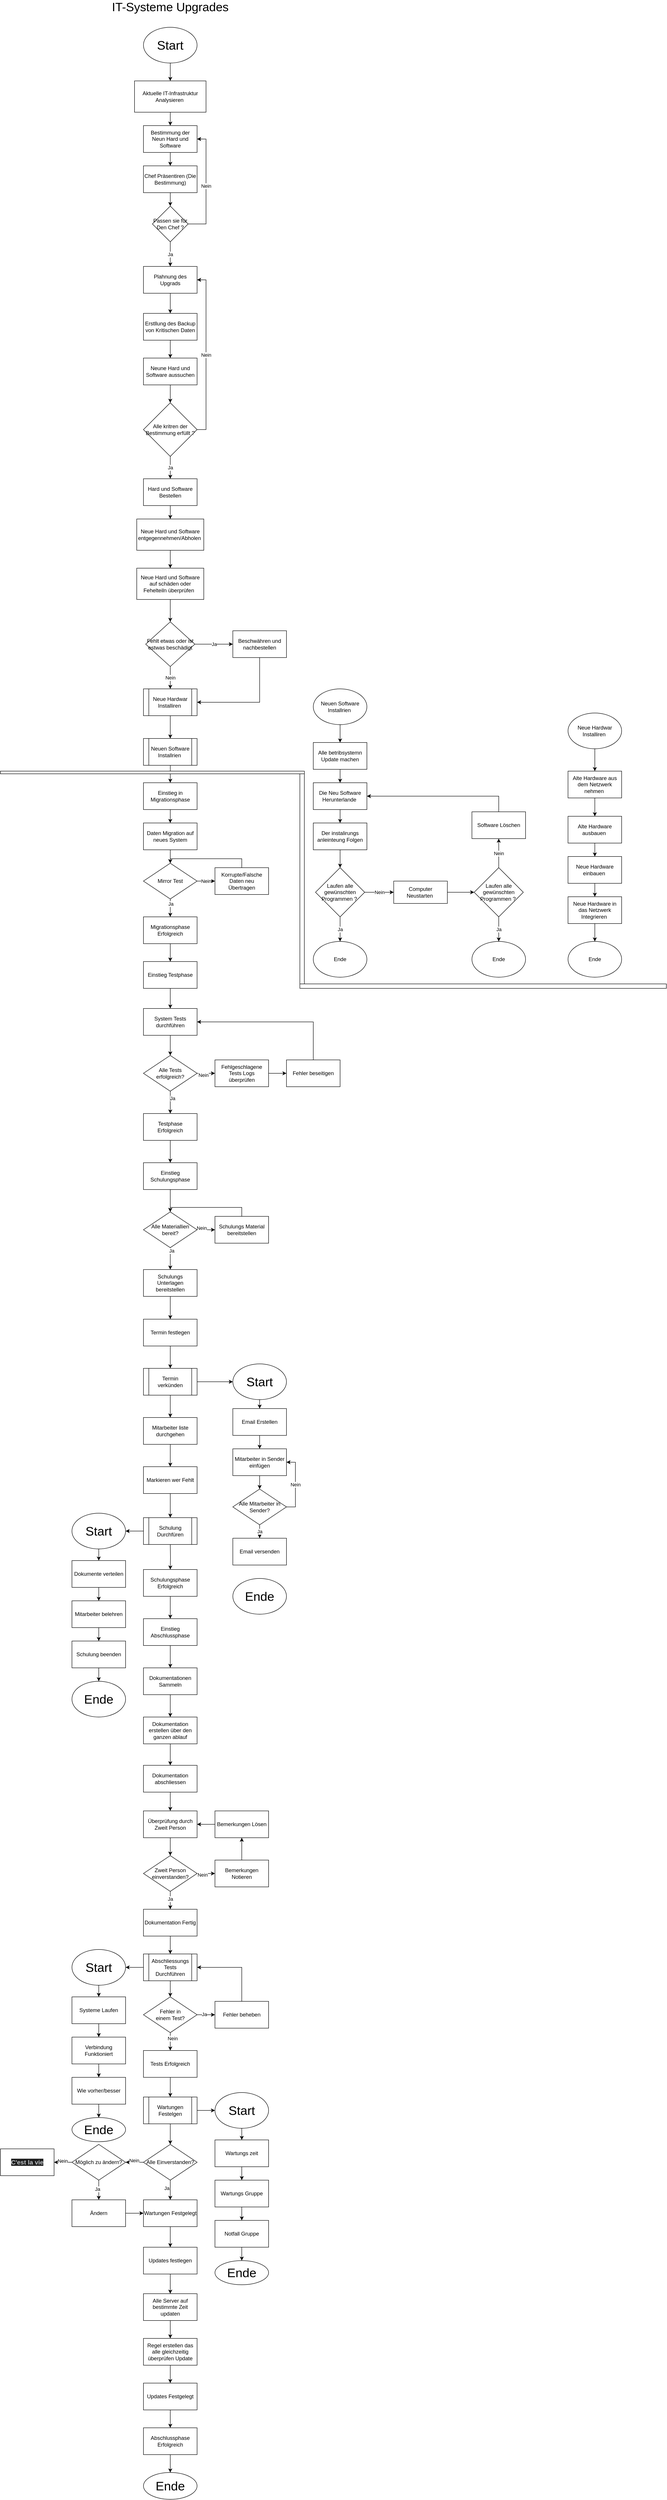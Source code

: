<mxfile version="24.4.0" type="device">
  <diagram id="C5RBs43oDa-KdzZeNtuy" name="Page-1">
    <mxGraphModel dx="1141" dy="3134" grid="1" gridSize="10" guides="1" tooltips="1" connect="1" arrows="1" fold="1" page="1" pageScale="1" pageWidth="827" pageHeight="1169" math="0" shadow="0">
      <root>
        <mxCell id="WIyWlLk6GJQsqaUBKTNV-0" />
        <mxCell id="WIyWlLk6GJQsqaUBKTNV-1" parent="WIyWlLk6GJQsqaUBKTNV-0" />
        <mxCell id="lC6RtdDnrDDGiebpZk1K-0" value="IT-Systeme Upgrades" style="text;html=1;align=center;verticalAlign=middle;whiteSpace=wrap;rounded=0;fontSize=27;" vertex="1" parent="WIyWlLk6GJQsqaUBKTNV-1">
          <mxGeometry x="213" y="-1670" width="334" height="30" as="geometry" />
        </mxCell>
        <mxCell id="lC6RtdDnrDDGiebpZk1K-14" style="edgeStyle=orthogonalEdgeStyle;rounded=0;orthogonalLoop=1;jettySize=auto;html=1;exitX=0.5;exitY=1;exitDx=0;exitDy=0;entryX=0.5;entryY=0;entryDx=0;entryDy=0;" edge="1" parent="WIyWlLk6GJQsqaUBKTNV-1" source="lC6RtdDnrDDGiebpZk1K-3" target="lC6RtdDnrDDGiebpZk1K-4">
          <mxGeometry relative="1" as="geometry" />
        </mxCell>
        <mxCell id="lC6RtdDnrDDGiebpZk1K-3" value="Einstieg in Migrationsphase" style="rounded=0;whiteSpace=wrap;html=1;" vertex="1" parent="WIyWlLk6GJQsqaUBKTNV-1">
          <mxGeometry x="320" y="80" width="120" height="60" as="geometry" />
        </mxCell>
        <mxCell id="lC6RtdDnrDDGiebpZk1K-13" style="edgeStyle=orthogonalEdgeStyle;rounded=0;orthogonalLoop=1;jettySize=auto;html=1;exitX=0.5;exitY=1;exitDx=0;exitDy=0;" edge="1" parent="WIyWlLk6GJQsqaUBKTNV-1" source="lC6RtdDnrDDGiebpZk1K-4">
          <mxGeometry relative="1" as="geometry">
            <mxPoint x="380" y="260" as="targetPoint" />
          </mxGeometry>
        </mxCell>
        <mxCell id="lC6RtdDnrDDGiebpZk1K-4" value="Daten Migration auf neues System" style="rounded=0;whiteSpace=wrap;html=1;" vertex="1" parent="WIyWlLk6GJQsqaUBKTNV-1">
          <mxGeometry x="320" y="170" width="120" height="60" as="geometry" />
        </mxCell>
        <mxCell id="lC6RtdDnrDDGiebpZk1K-12" value="Nein" style="edgeStyle=orthogonalEdgeStyle;rounded=0;orthogonalLoop=1;jettySize=auto;html=1;exitX=1;exitY=0.5;exitDx=0;exitDy=0;entryX=0;entryY=0.5;entryDx=0;entryDy=0;" edge="1" parent="WIyWlLk6GJQsqaUBKTNV-1" source="lC6RtdDnrDDGiebpZk1K-8" target="lC6RtdDnrDDGiebpZk1K-9">
          <mxGeometry relative="1" as="geometry" />
        </mxCell>
        <mxCell id="lC6RtdDnrDDGiebpZk1K-16" style="edgeStyle=orthogonalEdgeStyle;rounded=0;orthogonalLoop=1;jettySize=auto;html=1;exitX=0.5;exitY=1;exitDx=0;exitDy=0;entryX=0.5;entryY=0;entryDx=0;entryDy=0;" edge="1" parent="WIyWlLk6GJQsqaUBKTNV-1" source="lC6RtdDnrDDGiebpZk1K-8" target="lC6RtdDnrDDGiebpZk1K-15">
          <mxGeometry relative="1" as="geometry" />
        </mxCell>
        <mxCell id="lC6RtdDnrDDGiebpZk1K-160" value="Ja" style="edgeLabel;html=1;align=center;verticalAlign=middle;resizable=0;points=[];" vertex="1" connectable="0" parent="lC6RtdDnrDDGiebpZk1K-16">
          <mxGeometry x="-0.483" y="1" relative="1" as="geometry">
            <mxPoint as="offset" />
          </mxGeometry>
        </mxCell>
        <mxCell id="lC6RtdDnrDDGiebpZk1K-8" value="Mirror Test" style="rhombus;whiteSpace=wrap;html=1;" vertex="1" parent="WIyWlLk6GJQsqaUBKTNV-1">
          <mxGeometry x="320" y="260" width="120" height="80" as="geometry" />
        </mxCell>
        <mxCell id="lC6RtdDnrDDGiebpZk1K-10" style="edgeStyle=orthogonalEdgeStyle;rounded=0;orthogonalLoop=1;jettySize=auto;html=1;exitX=0.5;exitY=0;exitDx=0;exitDy=0;entryX=0.5;entryY=0;entryDx=0;entryDy=0;" edge="1" parent="WIyWlLk6GJQsqaUBKTNV-1" source="lC6RtdDnrDDGiebpZk1K-9" target="lC6RtdDnrDDGiebpZk1K-8">
          <mxGeometry relative="1" as="geometry" />
        </mxCell>
        <mxCell id="lC6RtdDnrDDGiebpZk1K-9" value="Korrupte/Falsche Daten neu Übertragen" style="rounded=0;whiteSpace=wrap;html=1;" vertex="1" parent="WIyWlLk6GJQsqaUBKTNV-1">
          <mxGeometry x="480" y="270" width="120" height="60" as="geometry" />
        </mxCell>
        <mxCell id="lC6RtdDnrDDGiebpZk1K-26" style="edgeStyle=orthogonalEdgeStyle;rounded=0;orthogonalLoop=1;jettySize=auto;html=1;exitX=0.5;exitY=1;exitDx=0;exitDy=0;entryX=0.5;entryY=0;entryDx=0;entryDy=0;" edge="1" parent="WIyWlLk6GJQsqaUBKTNV-1" source="lC6RtdDnrDDGiebpZk1K-15" target="lC6RtdDnrDDGiebpZk1K-17">
          <mxGeometry relative="1" as="geometry" />
        </mxCell>
        <mxCell id="lC6RtdDnrDDGiebpZk1K-15" value="Migrationsphase Erfolgreich" style="rounded=0;whiteSpace=wrap;html=1;" vertex="1" parent="WIyWlLk6GJQsqaUBKTNV-1">
          <mxGeometry x="320" y="380" width="120" height="60" as="geometry" />
        </mxCell>
        <mxCell id="lC6RtdDnrDDGiebpZk1K-27" style="edgeStyle=orthogonalEdgeStyle;rounded=0;orthogonalLoop=1;jettySize=auto;html=1;exitX=0.5;exitY=1;exitDx=0;exitDy=0;entryX=0.5;entryY=0;entryDx=0;entryDy=0;" edge="1" parent="WIyWlLk6GJQsqaUBKTNV-1" source="lC6RtdDnrDDGiebpZk1K-17" target="lC6RtdDnrDDGiebpZk1K-18">
          <mxGeometry relative="1" as="geometry" />
        </mxCell>
        <mxCell id="lC6RtdDnrDDGiebpZk1K-17" value="Einstieg Testphase" style="rounded=0;whiteSpace=wrap;html=1;" vertex="1" parent="WIyWlLk6GJQsqaUBKTNV-1">
          <mxGeometry x="320" y="480" width="120" height="60" as="geometry" />
        </mxCell>
        <mxCell id="lC6RtdDnrDDGiebpZk1K-25" style="edgeStyle=orthogonalEdgeStyle;rounded=0;orthogonalLoop=1;jettySize=auto;html=1;exitX=0.5;exitY=1;exitDx=0;exitDy=0;entryX=0.5;entryY=0;entryDx=0;entryDy=0;" edge="1" parent="WIyWlLk6GJQsqaUBKTNV-1" source="lC6RtdDnrDDGiebpZk1K-18" target="lC6RtdDnrDDGiebpZk1K-19">
          <mxGeometry relative="1" as="geometry" />
        </mxCell>
        <mxCell id="lC6RtdDnrDDGiebpZk1K-18" value="System Tests durchführen" style="rounded=0;whiteSpace=wrap;html=1;" vertex="1" parent="WIyWlLk6GJQsqaUBKTNV-1">
          <mxGeometry x="320" y="585" width="120" height="60" as="geometry" />
        </mxCell>
        <mxCell id="lC6RtdDnrDDGiebpZk1K-22" style="edgeStyle=orthogonalEdgeStyle;rounded=0;orthogonalLoop=1;jettySize=auto;html=1;exitX=1;exitY=0.5;exitDx=0;exitDy=0;entryX=0;entryY=0.5;entryDx=0;entryDy=0;" edge="1" parent="WIyWlLk6GJQsqaUBKTNV-1" source="lC6RtdDnrDDGiebpZk1K-19" target="lC6RtdDnrDDGiebpZk1K-20">
          <mxGeometry relative="1" as="geometry" />
        </mxCell>
        <mxCell id="lC6RtdDnrDDGiebpZk1K-161" value="Nein" style="edgeLabel;html=1;align=center;verticalAlign=middle;resizable=0;points=[];" vertex="1" connectable="0" parent="lC6RtdDnrDDGiebpZk1K-22">
          <mxGeometry x="-0.3" y="-4" relative="1" as="geometry">
            <mxPoint as="offset" />
          </mxGeometry>
        </mxCell>
        <mxCell id="lC6RtdDnrDDGiebpZk1K-29" style="edgeStyle=orthogonalEdgeStyle;rounded=0;orthogonalLoop=1;jettySize=auto;html=1;exitX=0.5;exitY=1;exitDx=0;exitDy=0;entryX=0.5;entryY=0;entryDx=0;entryDy=0;" edge="1" parent="WIyWlLk6GJQsqaUBKTNV-1" source="lC6RtdDnrDDGiebpZk1K-19" target="lC6RtdDnrDDGiebpZk1K-28">
          <mxGeometry relative="1" as="geometry" />
        </mxCell>
        <mxCell id="lC6RtdDnrDDGiebpZk1K-162" value="Ja" style="edgeLabel;html=1;align=center;verticalAlign=middle;resizable=0;points=[];" vertex="1" connectable="0" parent="lC6RtdDnrDDGiebpZk1K-29">
          <mxGeometry x="-0.36" y="5" relative="1" as="geometry">
            <mxPoint as="offset" />
          </mxGeometry>
        </mxCell>
        <mxCell id="lC6RtdDnrDDGiebpZk1K-19" value="Alle Tests&lt;div&gt;erfolgreich?&lt;/div&gt;" style="rhombus;whiteSpace=wrap;html=1;" vertex="1" parent="WIyWlLk6GJQsqaUBKTNV-1">
          <mxGeometry x="320" y="690" width="120" height="80" as="geometry" />
        </mxCell>
        <mxCell id="lC6RtdDnrDDGiebpZk1K-23" style="edgeStyle=orthogonalEdgeStyle;rounded=0;orthogonalLoop=1;jettySize=auto;html=1;exitX=1;exitY=0.5;exitDx=0;exitDy=0;entryX=0;entryY=0.5;entryDx=0;entryDy=0;" edge="1" parent="WIyWlLk6GJQsqaUBKTNV-1" source="lC6RtdDnrDDGiebpZk1K-20" target="lC6RtdDnrDDGiebpZk1K-21">
          <mxGeometry relative="1" as="geometry" />
        </mxCell>
        <mxCell id="lC6RtdDnrDDGiebpZk1K-20" value="Fehlgeschlagene Tests Logs überprüfen" style="rounded=0;whiteSpace=wrap;html=1;" vertex="1" parent="WIyWlLk6GJQsqaUBKTNV-1">
          <mxGeometry x="480" y="700" width="120" height="60" as="geometry" />
        </mxCell>
        <mxCell id="lC6RtdDnrDDGiebpZk1K-24" style="edgeStyle=orthogonalEdgeStyle;rounded=0;orthogonalLoop=1;jettySize=auto;html=1;exitX=0.5;exitY=0;exitDx=0;exitDy=0;entryX=1;entryY=0.5;entryDx=0;entryDy=0;" edge="1" parent="WIyWlLk6GJQsqaUBKTNV-1" source="lC6RtdDnrDDGiebpZk1K-21" target="lC6RtdDnrDDGiebpZk1K-18">
          <mxGeometry relative="1" as="geometry" />
        </mxCell>
        <mxCell id="lC6RtdDnrDDGiebpZk1K-21" value="Fehler beseitigen" style="rounded=0;whiteSpace=wrap;html=1;" vertex="1" parent="WIyWlLk6GJQsqaUBKTNV-1">
          <mxGeometry x="640" y="700" width="120" height="60" as="geometry" />
        </mxCell>
        <mxCell id="lC6RtdDnrDDGiebpZk1K-32" style="edgeStyle=orthogonalEdgeStyle;rounded=0;orthogonalLoop=1;jettySize=auto;html=1;exitX=0.5;exitY=1;exitDx=0;exitDy=0;entryX=0.5;entryY=0;entryDx=0;entryDy=0;" edge="1" parent="WIyWlLk6GJQsqaUBKTNV-1" source="lC6RtdDnrDDGiebpZk1K-28" target="lC6RtdDnrDDGiebpZk1K-31">
          <mxGeometry relative="1" as="geometry" />
        </mxCell>
        <mxCell id="lC6RtdDnrDDGiebpZk1K-28" value="Testphase&lt;div&gt;Erfolgreich&lt;/div&gt;" style="rounded=0;whiteSpace=wrap;html=1;" vertex="1" parent="WIyWlLk6GJQsqaUBKTNV-1">
          <mxGeometry x="320" y="820" width="120" height="60" as="geometry" />
        </mxCell>
        <mxCell id="lC6RtdDnrDDGiebpZk1K-37" style="edgeStyle=orthogonalEdgeStyle;rounded=0;orthogonalLoop=1;jettySize=auto;html=1;exitX=0.5;exitY=1;exitDx=0;exitDy=0;entryX=0.5;entryY=0;entryDx=0;entryDy=0;" edge="1" parent="WIyWlLk6GJQsqaUBKTNV-1" source="lC6RtdDnrDDGiebpZk1K-31" target="lC6RtdDnrDDGiebpZk1K-34">
          <mxGeometry relative="1" as="geometry" />
        </mxCell>
        <mxCell id="lC6RtdDnrDDGiebpZk1K-31" value="Einstieg Schulungsphase" style="rounded=0;whiteSpace=wrap;html=1;" vertex="1" parent="WIyWlLk6GJQsqaUBKTNV-1">
          <mxGeometry x="320" y="930" width="120" height="60" as="geometry" />
        </mxCell>
        <mxCell id="lC6RtdDnrDDGiebpZk1K-36" style="edgeStyle=orthogonalEdgeStyle;rounded=0;orthogonalLoop=1;jettySize=auto;html=1;exitX=0.5;exitY=0;exitDx=0;exitDy=0;entryX=0.5;entryY=0;entryDx=0;entryDy=0;" edge="1" parent="WIyWlLk6GJQsqaUBKTNV-1" source="lC6RtdDnrDDGiebpZk1K-33" target="lC6RtdDnrDDGiebpZk1K-34">
          <mxGeometry relative="1" as="geometry" />
        </mxCell>
        <mxCell id="lC6RtdDnrDDGiebpZk1K-33" value="Schulungs Material bereitstellen" style="rounded=0;whiteSpace=wrap;html=1;" vertex="1" parent="WIyWlLk6GJQsqaUBKTNV-1">
          <mxGeometry x="480" y="1050" width="120" height="60" as="geometry" />
        </mxCell>
        <mxCell id="lC6RtdDnrDDGiebpZk1K-35" style="edgeStyle=orthogonalEdgeStyle;rounded=0;orthogonalLoop=1;jettySize=auto;html=1;exitX=1;exitY=0.5;exitDx=0;exitDy=0;entryX=0;entryY=0.5;entryDx=0;entryDy=0;" edge="1" parent="WIyWlLk6GJQsqaUBKTNV-1" source="lC6RtdDnrDDGiebpZk1K-34" target="lC6RtdDnrDDGiebpZk1K-33">
          <mxGeometry relative="1" as="geometry" />
        </mxCell>
        <mxCell id="lC6RtdDnrDDGiebpZk1K-163" value="Nein" style="edgeLabel;html=1;align=center;verticalAlign=middle;resizable=0;points=[];" vertex="1" connectable="0" parent="lC6RtdDnrDDGiebpZk1K-35">
          <mxGeometry x="-0.5" y="4" relative="1" as="geometry">
            <mxPoint as="offset" />
          </mxGeometry>
        </mxCell>
        <mxCell id="lC6RtdDnrDDGiebpZk1K-55" style="edgeStyle=orthogonalEdgeStyle;rounded=0;orthogonalLoop=1;jettySize=auto;html=1;exitX=0.5;exitY=1;exitDx=0;exitDy=0;entryX=0.5;entryY=0;entryDx=0;entryDy=0;" edge="1" parent="WIyWlLk6GJQsqaUBKTNV-1" source="lC6RtdDnrDDGiebpZk1K-34" target="lC6RtdDnrDDGiebpZk1K-38">
          <mxGeometry relative="1" as="geometry" />
        </mxCell>
        <mxCell id="lC6RtdDnrDDGiebpZk1K-164" value="Ja" style="edgeLabel;html=1;align=center;verticalAlign=middle;resizable=0;points=[];" vertex="1" connectable="0" parent="lC6RtdDnrDDGiebpZk1K-55">
          <mxGeometry x="-0.728" y="3" relative="1" as="geometry">
            <mxPoint as="offset" />
          </mxGeometry>
        </mxCell>
        <mxCell id="lC6RtdDnrDDGiebpZk1K-34" value="Alle Materiallien bereit?" style="rhombus;whiteSpace=wrap;html=1;" vertex="1" parent="WIyWlLk6GJQsqaUBKTNV-1">
          <mxGeometry x="320" y="1040" width="120" height="80" as="geometry" />
        </mxCell>
        <mxCell id="lC6RtdDnrDDGiebpZk1K-56" style="edgeStyle=orthogonalEdgeStyle;rounded=0;orthogonalLoop=1;jettySize=auto;html=1;exitX=0.5;exitY=1;exitDx=0;exitDy=0;entryX=0.5;entryY=0;entryDx=0;entryDy=0;" edge="1" parent="WIyWlLk6GJQsqaUBKTNV-1" source="lC6RtdDnrDDGiebpZk1K-38" target="lC6RtdDnrDDGiebpZk1K-41">
          <mxGeometry relative="1" as="geometry" />
        </mxCell>
        <mxCell id="lC6RtdDnrDDGiebpZk1K-38" value="Schulungs Unterlagen bereitstellen" style="rounded=0;whiteSpace=wrap;html=1;" vertex="1" parent="WIyWlLk6GJQsqaUBKTNV-1">
          <mxGeometry x="320" y="1169" width="120" height="60" as="geometry" />
        </mxCell>
        <mxCell id="lC6RtdDnrDDGiebpZk1K-51" style="edgeStyle=orthogonalEdgeStyle;rounded=0;orthogonalLoop=1;jettySize=auto;html=1;exitX=1;exitY=0.5;exitDx=0;exitDy=0;" edge="1" parent="WIyWlLk6GJQsqaUBKTNV-1" source="lC6RtdDnrDDGiebpZk1K-40" target="lC6RtdDnrDDGiebpZk1K-42">
          <mxGeometry relative="1" as="geometry" />
        </mxCell>
        <mxCell id="lC6RtdDnrDDGiebpZk1K-61" style="edgeStyle=orthogonalEdgeStyle;rounded=0;orthogonalLoop=1;jettySize=auto;html=1;exitX=0.5;exitY=1;exitDx=0;exitDy=0;entryX=0.5;entryY=0;entryDx=0;entryDy=0;" edge="1" parent="WIyWlLk6GJQsqaUBKTNV-1" source="lC6RtdDnrDDGiebpZk1K-40" target="lC6RtdDnrDDGiebpZk1K-58">
          <mxGeometry relative="1" as="geometry" />
        </mxCell>
        <mxCell id="lC6RtdDnrDDGiebpZk1K-40" value="Termin verkünden" style="shape=process;whiteSpace=wrap;html=1;backgroundOutline=1;" vertex="1" parent="WIyWlLk6GJQsqaUBKTNV-1">
          <mxGeometry x="320" y="1390" width="120" height="60" as="geometry" />
        </mxCell>
        <mxCell id="lC6RtdDnrDDGiebpZk1K-57" style="edgeStyle=orthogonalEdgeStyle;rounded=0;orthogonalLoop=1;jettySize=auto;html=1;exitX=0.5;exitY=1;exitDx=0;exitDy=0;entryX=0.5;entryY=0;entryDx=0;entryDy=0;" edge="1" parent="WIyWlLk6GJQsqaUBKTNV-1" source="lC6RtdDnrDDGiebpZk1K-41" target="lC6RtdDnrDDGiebpZk1K-40">
          <mxGeometry relative="1" as="geometry" />
        </mxCell>
        <mxCell id="lC6RtdDnrDDGiebpZk1K-41" value="Termin festlegen" style="rounded=0;whiteSpace=wrap;html=1;" vertex="1" parent="WIyWlLk6GJQsqaUBKTNV-1">
          <mxGeometry x="320" y="1280" width="120" height="60" as="geometry" />
        </mxCell>
        <mxCell id="lC6RtdDnrDDGiebpZk1K-48" style="edgeStyle=orthogonalEdgeStyle;rounded=0;orthogonalLoop=1;jettySize=auto;html=1;exitX=0.5;exitY=1;exitDx=0;exitDy=0;entryX=0.5;entryY=0;entryDx=0;entryDy=0;" edge="1" parent="WIyWlLk6GJQsqaUBKTNV-1" source="lC6RtdDnrDDGiebpZk1K-42" target="lC6RtdDnrDDGiebpZk1K-43">
          <mxGeometry relative="1" as="geometry" />
        </mxCell>
        <mxCell id="lC6RtdDnrDDGiebpZk1K-42" value="Start" style="ellipse;whiteSpace=wrap;html=1;fontSize=28;" vertex="1" parent="WIyWlLk6GJQsqaUBKTNV-1">
          <mxGeometry x="520" y="1380" width="120" height="80" as="geometry" />
        </mxCell>
        <mxCell id="lC6RtdDnrDDGiebpZk1K-49" style="edgeStyle=orthogonalEdgeStyle;rounded=0;orthogonalLoop=1;jettySize=auto;html=1;exitX=0.5;exitY=1;exitDx=0;exitDy=0;entryX=0.5;entryY=0;entryDx=0;entryDy=0;" edge="1" parent="WIyWlLk6GJQsqaUBKTNV-1" source="lC6RtdDnrDDGiebpZk1K-43" target="lC6RtdDnrDDGiebpZk1K-44">
          <mxGeometry relative="1" as="geometry" />
        </mxCell>
        <mxCell id="lC6RtdDnrDDGiebpZk1K-43" value="Email Erstellen" style="rounded=0;whiteSpace=wrap;html=1;" vertex="1" parent="WIyWlLk6GJQsqaUBKTNV-1">
          <mxGeometry x="520" y="1480" width="120" height="60" as="geometry" />
        </mxCell>
        <mxCell id="lC6RtdDnrDDGiebpZk1K-47" style="edgeStyle=orthogonalEdgeStyle;rounded=0;orthogonalLoop=1;jettySize=auto;html=1;exitX=0.5;exitY=1;exitDx=0;exitDy=0;entryX=0.5;entryY=0;entryDx=0;entryDy=0;" edge="1" parent="WIyWlLk6GJQsqaUBKTNV-1" source="lC6RtdDnrDDGiebpZk1K-44" target="lC6RtdDnrDDGiebpZk1K-45">
          <mxGeometry relative="1" as="geometry" />
        </mxCell>
        <mxCell id="lC6RtdDnrDDGiebpZk1K-44" value="Mitarbeiter in Sender einfügen" style="rounded=0;whiteSpace=wrap;html=1;" vertex="1" parent="WIyWlLk6GJQsqaUBKTNV-1">
          <mxGeometry x="520" y="1570" width="120" height="60" as="geometry" />
        </mxCell>
        <mxCell id="lC6RtdDnrDDGiebpZk1K-46" value="Nein" style="edgeStyle=orthogonalEdgeStyle;rounded=0;orthogonalLoop=1;jettySize=auto;html=1;exitX=1;exitY=0.5;exitDx=0;exitDy=0;entryX=1;entryY=0.5;entryDx=0;entryDy=0;" edge="1" parent="WIyWlLk6GJQsqaUBKTNV-1" source="lC6RtdDnrDDGiebpZk1K-45" target="lC6RtdDnrDDGiebpZk1K-44">
          <mxGeometry relative="1" as="geometry" />
        </mxCell>
        <mxCell id="lC6RtdDnrDDGiebpZk1K-53" style="edgeStyle=orthogonalEdgeStyle;rounded=0;orthogonalLoop=1;jettySize=auto;html=1;exitX=0.5;exitY=1;exitDx=0;exitDy=0;entryX=0.5;entryY=0;entryDx=0;entryDy=0;" edge="1" parent="WIyWlLk6GJQsqaUBKTNV-1" source="lC6RtdDnrDDGiebpZk1K-45" target="lC6RtdDnrDDGiebpZk1K-52">
          <mxGeometry relative="1" as="geometry" />
        </mxCell>
        <mxCell id="lC6RtdDnrDDGiebpZk1K-165" value="Ja" style="edgeLabel;html=1;align=center;verticalAlign=middle;resizable=0;points=[];" vertex="1" connectable="0" parent="lC6RtdDnrDDGiebpZk1K-53">
          <mxGeometry x="-0.044" relative="1" as="geometry">
            <mxPoint as="offset" />
          </mxGeometry>
        </mxCell>
        <mxCell id="lC6RtdDnrDDGiebpZk1K-45" value="Alle Mitarbeiter in Sender?" style="rhombus;whiteSpace=wrap;html=1;" vertex="1" parent="WIyWlLk6GJQsqaUBKTNV-1">
          <mxGeometry x="520" y="1660" width="120" height="80" as="geometry" />
        </mxCell>
        <mxCell id="lC6RtdDnrDDGiebpZk1K-52" value="Email versenden" style="rounded=0;whiteSpace=wrap;html=1;" vertex="1" parent="WIyWlLk6GJQsqaUBKTNV-1">
          <mxGeometry x="520" y="1770" width="120" height="60" as="geometry" />
        </mxCell>
        <mxCell id="lC6RtdDnrDDGiebpZk1K-54" value="Ende" style="ellipse;whiteSpace=wrap;html=1;fontSize=28;" vertex="1" parent="WIyWlLk6GJQsqaUBKTNV-1">
          <mxGeometry x="520" y="1860" width="120" height="80" as="geometry" />
        </mxCell>
        <mxCell id="lC6RtdDnrDDGiebpZk1K-62" style="edgeStyle=orthogonalEdgeStyle;rounded=0;orthogonalLoop=1;jettySize=auto;html=1;exitX=0.5;exitY=1;exitDx=0;exitDy=0;entryX=0.5;entryY=0;entryDx=0;entryDy=0;" edge="1" parent="WIyWlLk6GJQsqaUBKTNV-1" source="lC6RtdDnrDDGiebpZk1K-58" target="lC6RtdDnrDDGiebpZk1K-59">
          <mxGeometry relative="1" as="geometry" />
        </mxCell>
        <mxCell id="lC6RtdDnrDDGiebpZk1K-58" value="Mitarbeiter liste durchgehen" style="rounded=0;whiteSpace=wrap;html=1;" vertex="1" parent="WIyWlLk6GJQsqaUBKTNV-1">
          <mxGeometry x="320" y="1500" width="120" height="60" as="geometry" />
        </mxCell>
        <mxCell id="lC6RtdDnrDDGiebpZk1K-63" style="edgeStyle=orthogonalEdgeStyle;rounded=0;orthogonalLoop=1;jettySize=auto;html=1;exitX=0.5;exitY=1;exitDx=0;exitDy=0;entryX=0.5;entryY=0;entryDx=0;entryDy=0;" edge="1" parent="WIyWlLk6GJQsqaUBKTNV-1" source="lC6RtdDnrDDGiebpZk1K-59">
          <mxGeometry relative="1" as="geometry">
            <mxPoint x="380" y="1724" as="targetPoint" />
          </mxGeometry>
        </mxCell>
        <mxCell id="lC6RtdDnrDDGiebpZk1K-59" value="Markieren wer Fehlt" style="rounded=0;whiteSpace=wrap;html=1;" vertex="1" parent="WIyWlLk6GJQsqaUBKTNV-1">
          <mxGeometry x="320" y="1610" width="120" height="60" as="geometry" />
        </mxCell>
        <mxCell id="lC6RtdDnrDDGiebpZk1K-65" style="edgeStyle=orthogonalEdgeStyle;rounded=0;orthogonalLoop=1;jettySize=auto;html=1;exitX=0.5;exitY=1;exitDx=0;exitDy=0;entryX=0.5;entryY=0;entryDx=0;entryDy=0;" edge="1" parent="WIyWlLk6GJQsqaUBKTNV-1" target="lC6RtdDnrDDGiebpZk1K-64">
          <mxGeometry relative="1" as="geometry">
            <mxPoint x="380" y="1784" as="sourcePoint" />
          </mxGeometry>
        </mxCell>
        <mxCell id="lC6RtdDnrDDGiebpZk1K-67" style="edgeStyle=orthogonalEdgeStyle;rounded=0;orthogonalLoop=1;jettySize=auto;html=1;exitX=0.5;exitY=1;exitDx=0;exitDy=0;entryX=0.5;entryY=0;entryDx=0;entryDy=0;" edge="1" parent="WIyWlLk6GJQsqaUBKTNV-1" source="lC6RtdDnrDDGiebpZk1K-64" target="lC6RtdDnrDDGiebpZk1K-66">
          <mxGeometry relative="1" as="geometry" />
        </mxCell>
        <mxCell id="lC6RtdDnrDDGiebpZk1K-64" value="Schulungsphase Erfolgreich" style="rounded=0;whiteSpace=wrap;html=1;" vertex="1" parent="WIyWlLk6GJQsqaUBKTNV-1">
          <mxGeometry x="320" y="1840" width="120" height="60" as="geometry" />
        </mxCell>
        <mxCell id="lC6RtdDnrDDGiebpZk1K-154" style="edgeStyle=orthogonalEdgeStyle;rounded=0;orthogonalLoop=1;jettySize=auto;html=1;exitX=0.5;exitY=1;exitDx=0;exitDy=0;entryX=0.5;entryY=0;entryDx=0;entryDy=0;" edge="1" parent="WIyWlLk6GJQsqaUBKTNV-1" source="lC6RtdDnrDDGiebpZk1K-66" target="lC6RtdDnrDDGiebpZk1K-79">
          <mxGeometry relative="1" as="geometry" />
        </mxCell>
        <mxCell id="lC6RtdDnrDDGiebpZk1K-66" value="Einstieg Abschlussphase" style="rounded=0;whiteSpace=wrap;html=1;" vertex="1" parent="WIyWlLk6GJQsqaUBKTNV-1">
          <mxGeometry x="320" y="1950" width="120" height="60" as="geometry" />
        </mxCell>
        <mxCell id="lC6RtdDnrDDGiebpZk1K-70" style="edgeStyle=orthogonalEdgeStyle;rounded=0;orthogonalLoop=1;jettySize=auto;html=1;exitX=0;exitY=0.5;exitDx=0;exitDy=0;entryX=1;entryY=0.5;entryDx=0;entryDy=0;" edge="1" parent="WIyWlLk6GJQsqaUBKTNV-1" source="lC6RtdDnrDDGiebpZk1K-68" target="lC6RtdDnrDDGiebpZk1K-69">
          <mxGeometry relative="1" as="geometry" />
        </mxCell>
        <mxCell id="lC6RtdDnrDDGiebpZk1K-68" value="Schulung Durchfüren" style="shape=process;whiteSpace=wrap;html=1;backgroundOutline=1;" vertex="1" parent="WIyWlLk6GJQsqaUBKTNV-1">
          <mxGeometry x="320" y="1724" width="120" height="60" as="geometry" />
        </mxCell>
        <mxCell id="lC6RtdDnrDDGiebpZk1K-75" style="edgeStyle=orthogonalEdgeStyle;rounded=0;orthogonalLoop=1;jettySize=auto;html=1;exitX=0.5;exitY=1;exitDx=0;exitDy=0;entryX=0.5;entryY=0;entryDx=0;entryDy=0;" edge="1" parent="WIyWlLk6GJQsqaUBKTNV-1" source="lC6RtdDnrDDGiebpZk1K-69" target="lC6RtdDnrDDGiebpZk1K-71">
          <mxGeometry relative="1" as="geometry" />
        </mxCell>
        <mxCell id="lC6RtdDnrDDGiebpZk1K-69" value="Start" style="ellipse;whiteSpace=wrap;html=1;fontSize=28;" vertex="1" parent="WIyWlLk6GJQsqaUBKTNV-1">
          <mxGeometry x="160" y="1714" width="120" height="80" as="geometry" />
        </mxCell>
        <mxCell id="lC6RtdDnrDDGiebpZk1K-76" style="edgeStyle=orthogonalEdgeStyle;rounded=0;orthogonalLoop=1;jettySize=auto;html=1;exitX=0.5;exitY=1;exitDx=0;exitDy=0;entryX=0.5;entryY=0;entryDx=0;entryDy=0;" edge="1" parent="WIyWlLk6GJQsqaUBKTNV-1" source="lC6RtdDnrDDGiebpZk1K-71" target="lC6RtdDnrDDGiebpZk1K-72">
          <mxGeometry relative="1" as="geometry" />
        </mxCell>
        <mxCell id="lC6RtdDnrDDGiebpZk1K-71" value="Dokumente verteilen" style="rounded=0;whiteSpace=wrap;html=1;" vertex="1" parent="WIyWlLk6GJQsqaUBKTNV-1">
          <mxGeometry x="160" y="1820" width="120" height="60" as="geometry" />
        </mxCell>
        <mxCell id="lC6RtdDnrDDGiebpZk1K-77" style="edgeStyle=orthogonalEdgeStyle;rounded=0;orthogonalLoop=1;jettySize=auto;html=1;exitX=0.5;exitY=1;exitDx=0;exitDy=0;entryX=0.5;entryY=0;entryDx=0;entryDy=0;" edge="1" parent="WIyWlLk6GJQsqaUBKTNV-1" source="lC6RtdDnrDDGiebpZk1K-72" target="lC6RtdDnrDDGiebpZk1K-73">
          <mxGeometry relative="1" as="geometry" />
        </mxCell>
        <mxCell id="lC6RtdDnrDDGiebpZk1K-72" value="Mitarbeiter belehren" style="rounded=0;whiteSpace=wrap;html=1;" vertex="1" parent="WIyWlLk6GJQsqaUBKTNV-1">
          <mxGeometry x="160" y="1910" width="120" height="60" as="geometry" />
        </mxCell>
        <mxCell id="lC6RtdDnrDDGiebpZk1K-78" style="edgeStyle=orthogonalEdgeStyle;rounded=0;orthogonalLoop=1;jettySize=auto;html=1;exitX=0.5;exitY=1;exitDx=0;exitDy=0;entryX=0.5;entryY=0;entryDx=0;entryDy=0;" edge="1" parent="WIyWlLk6GJQsqaUBKTNV-1" source="lC6RtdDnrDDGiebpZk1K-73" target="lC6RtdDnrDDGiebpZk1K-74">
          <mxGeometry relative="1" as="geometry" />
        </mxCell>
        <mxCell id="lC6RtdDnrDDGiebpZk1K-73" value="Schulung beenden" style="rounded=0;whiteSpace=wrap;html=1;" vertex="1" parent="WIyWlLk6GJQsqaUBKTNV-1">
          <mxGeometry x="160" y="2000" width="120" height="60" as="geometry" />
        </mxCell>
        <mxCell id="lC6RtdDnrDDGiebpZk1K-74" value="Ende" style="ellipse;whiteSpace=wrap;html=1;fontSize=28;" vertex="1" parent="WIyWlLk6GJQsqaUBKTNV-1">
          <mxGeometry x="160" y="2090" width="120" height="80" as="geometry" />
        </mxCell>
        <mxCell id="lC6RtdDnrDDGiebpZk1K-92" style="edgeStyle=orthogonalEdgeStyle;rounded=0;orthogonalLoop=1;jettySize=auto;html=1;exitX=0.5;exitY=1;exitDx=0;exitDy=0;entryX=0.5;entryY=0;entryDx=0;entryDy=0;" edge="1" parent="WIyWlLk6GJQsqaUBKTNV-1" source="lC6RtdDnrDDGiebpZk1K-79" target="lC6RtdDnrDDGiebpZk1K-80">
          <mxGeometry relative="1" as="geometry" />
        </mxCell>
        <mxCell id="lC6RtdDnrDDGiebpZk1K-79" value="Dokumentationen Sammeln" style="rounded=0;whiteSpace=wrap;html=1;" vertex="1" parent="WIyWlLk6GJQsqaUBKTNV-1">
          <mxGeometry x="320" y="2060" width="120" height="60" as="geometry" />
        </mxCell>
        <mxCell id="lC6RtdDnrDDGiebpZk1K-91" style="edgeStyle=orthogonalEdgeStyle;rounded=0;orthogonalLoop=1;jettySize=auto;html=1;exitX=0.5;exitY=1;exitDx=0;exitDy=0;entryX=0.5;entryY=0;entryDx=0;entryDy=0;" edge="1" parent="WIyWlLk6GJQsqaUBKTNV-1" source="lC6RtdDnrDDGiebpZk1K-80" target="lC6RtdDnrDDGiebpZk1K-81">
          <mxGeometry relative="1" as="geometry" />
        </mxCell>
        <mxCell id="lC6RtdDnrDDGiebpZk1K-80" value="Dokumentation erstellen über den ganzen ablauf" style="rounded=0;whiteSpace=wrap;html=1;" vertex="1" parent="WIyWlLk6GJQsqaUBKTNV-1">
          <mxGeometry x="320" y="2170" width="120" height="60" as="geometry" />
        </mxCell>
        <mxCell id="lC6RtdDnrDDGiebpZk1K-90" style="edgeStyle=orthogonalEdgeStyle;rounded=0;orthogonalLoop=1;jettySize=auto;html=1;exitX=0.5;exitY=1;exitDx=0;exitDy=0;entryX=0.5;entryY=0;entryDx=0;entryDy=0;" edge="1" parent="WIyWlLk6GJQsqaUBKTNV-1" source="lC6RtdDnrDDGiebpZk1K-81" target="lC6RtdDnrDDGiebpZk1K-82">
          <mxGeometry relative="1" as="geometry" />
        </mxCell>
        <mxCell id="lC6RtdDnrDDGiebpZk1K-81" value="Dokumentation abschliessen" style="rounded=0;whiteSpace=wrap;html=1;" vertex="1" parent="WIyWlLk6GJQsqaUBKTNV-1">
          <mxGeometry x="320" y="2278" width="120" height="60" as="geometry" />
        </mxCell>
        <mxCell id="lC6RtdDnrDDGiebpZk1K-89" style="edgeStyle=orthogonalEdgeStyle;rounded=0;orthogonalLoop=1;jettySize=auto;html=1;exitX=0.5;exitY=1;exitDx=0;exitDy=0;entryX=0.5;entryY=0;entryDx=0;entryDy=0;" edge="1" parent="WIyWlLk6GJQsqaUBKTNV-1" source="lC6RtdDnrDDGiebpZk1K-82" target="lC6RtdDnrDDGiebpZk1K-83">
          <mxGeometry relative="1" as="geometry" />
        </mxCell>
        <mxCell id="lC6RtdDnrDDGiebpZk1K-82" value="Überprüfung durch Zweit Person" style="rounded=0;whiteSpace=wrap;html=1;" vertex="1" parent="WIyWlLk6GJQsqaUBKTNV-1">
          <mxGeometry x="320" y="2380" width="120" height="60" as="geometry" />
        </mxCell>
        <mxCell id="lC6RtdDnrDDGiebpZk1K-88" style="edgeStyle=orthogonalEdgeStyle;rounded=0;orthogonalLoop=1;jettySize=auto;html=1;exitX=1;exitY=0.5;exitDx=0;exitDy=0;entryX=0;entryY=0.5;entryDx=0;entryDy=0;" edge="1" parent="WIyWlLk6GJQsqaUBKTNV-1" source="lC6RtdDnrDDGiebpZk1K-83" target="lC6RtdDnrDDGiebpZk1K-84">
          <mxGeometry relative="1" as="geometry" />
        </mxCell>
        <mxCell id="lC6RtdDnrDDGiebpZk1K-166" value="Nein" style="edgeLabel;html=1;align=center;verticalAlign=middle;resizable=0;points=[];" vertex="1" connectable="0" parent="lC6RtdDnrDDGiebpZk1K-88">
          <mxGeometry x="-0.4" y="-3" relative="1" as="geometry">
            <mxPoint as="offset" />
          </mxGeometry>
        </mxCell>
        <mxCell id="lC6RtdDnrDDGiebpZk1K-94" style="edgeStyle=orthogonalEdgeStyle;rounded=0;orthogonalLoop=1;jettySize=auto;html=1;exitX=0.5;exitY=1;exitDx=0;exitDy=0;entryX=0.5;entryY=0;entryDx=0;entryDy=0;" edge="1" parent="WIyWlLk6GJQsqaUBKTNV-1" source="lC6RtdDnrDDGiebpZk1K-83" target="lC6RtdDnrDDGiebpZk1K-93">
          <mxGeometry relative="1" as="geometry" />
        </mxCell>
        <mxCell id="lC6RtdDnrDDGiebpZk1K-167" value="Ja" style="edgeLabel;html=1;align=center;verticalAlign=middle;resizable=0;points=[];" vertex="1" connectable="0" parent="lC6RtdDnrDDGiebpZk1K-94">
          <mxGeometry x="-0.183" relative="1" as="geometry">
            <mxPoint as="offset" />
          </mxGeometry>
        </mxCell>
        <mxCell id="lC6RtdDnrDDGiebpZk1K-83" value="Zweit Person einverstanden?" style="rhombus;whiteSpace=wrap;html=1;" vertex="1" parent="WIyWlLk6GJQsqaUBKTNV-1">
          <mxGeometry x="320" y="2480" width="120" height="80" as="geometry" />
        </mxCell>
        <mxCell id="lC6RtdDnrDDGiebpZk1K-86" style="edgeStyle=orthogonalEdgeStyle;rounded=0;orthogonalLoop=1;jettySize=auto;html=1;exitX=0.5;exitY=0;exitDx=0;exitDy=0;entryX=0.5;entryY=1;entryDx=0;entryDy=0;" edge="1" parent="WIyWlLk6GJQsqaUBKTNV-1" source="lC6RtdDnrDDGiebpZk1K-84" target="lC6RtdDnrDDGiebpZk1K-85">
          <mxGeometry relative="1" as="geometry" />
        </mxCell>
        <mxCell id="lC6RtdDnrDDGiebpZk1K-84" value="Bemerkungen Notieren" style="rounded=0;whiteSpace=wrap;html=1;" vertex="1" parent="WIyWlLk6GJQsqaUBKTNV-1">
          <mxGeometry x="480" y="2490" width="120" height="60" as="geometry" />
        </mxCell>
        <mxCell id="lC6RtdDnrDDGiebpZk1K-87" style="edgeStyle=orthogonalEdgeStyle;rounded=0;orthogonalLoop=1;jettySize=auto;html=1;exitX=0;exitY=0.5;exitDx=0;exitDy=0;entryX=1;entryY=0.5;entryDx=0;entryDy=0;" edge="1" parent="WIyWlLk6GJQsqaUBKTNV-1" source="lC6RtdDnrDDGiebpZk1K-85" target="lC6RtdDnrDDGiebpZk1K-82">
          <mxGeometry relative="1" as="geometry" />
        </mxCell>
        <mxCell id="lC6RtdDnrDDGiebpZk1K-85" value="Bemerkungen Lösen" style="rounded=0;whiteSpace=wrap;html=1;" vertex="1" parent="WIyWlLk6GJQsqaUBKTNV-1">
          <mxGeometry x="480" y="2380" width="120" height="60" as="geometry" />
        </mxCell>
        <mxCell id="lC6RtdDnrDDGiebpZk1K-97" style="edgeStyle=orthogonalEdgeStyle;rounded=0;orthogonalLoop=1;jettySize=auto;html=1;exitX=0.5;exitY=1;exitDx=0;exitDy=0;entryX=0.5;entryY=0;entryDx=0;entryDy=0;" edge="1" parent="WIyWlLk6GJQsqaUBKTNV-1" source="lC6RtdDnrDDGiebpZk1K-93" target="lC6RtdDnrDDGiebpZk1K-96">
          <mxGeometry relative="1" as="geometry" />
        </mxCell>
        <mxCell id="lC6RtdDnrDDGiebpZk1K-93" value="Dokumentation Fertig" style="rounded=0;whiteSpace=wrap;html=1;" vertex="1" parent="WIyWlLk6GJQsqaUBKTNV-1">
          <mxGeometry x="320" y="2600" width="120" height="60" as="geometry" />
        </mxCell>
        <mxCell id="lC6RtdDnrDDGiebpZk1K-108" style="edgeStyle=orthogonalEdgeStyle;rounded=0;orthogonalLoop=1;jettySize=auto;html=1;exitX=0;exitY=0.5;exitDx=0;exitDy=0;entryX=1;entryY=0.5;entryDx=0;entryDy=0;" edge="1" parent="WIyWlLk6GJQsqaUBKTNV-1" source="lC6RtdDnrDDGiebpZk1K-96" target="lC6RtdDnrDDGiebpZk1K-100">
          <mxGeometry relative="1" as="geometry" />
        </mxCell>
        <mxCell id="lC6RtdDnrDDGiebpZk1K-110" style="edgeStyle=orthogonalEdgeStyle;rounded=0;orthogonalLoop=1;jettySize=auto;html=1;exitX=0.5;exitY=1;exitDx=0;exitDy=0;entryX=0.5;entryY=0;entryDx=0;entryDy=0;" edge="1" parent="WIyWlLk6GJQsqaUBKTNV-1" source="lC6RtdDnrDDGiebpZk1K-96" target="lC6RtdDnrDDGiebpZk1K-109">
          <mxGeometry relative="1" as="geometry" />
        </mxCell>
        <mxCell id="lC6RtdDnrDDGiebpZk1K-96" value="Abschliessungs Tests Durchführen" style="shape=process;whiteSpace=wrap;html=1;backgroundOutline=1;" vertex="1" parent="WIyWlLk6GJQsqaUBKTNV-1">
          <mxGeometry x="320" y="2700" width="120" height="60" as="geometry" />
        </mxCell>
        <mxCell id="lC6RtdDnrDDGiebpZk1K-99" style="edgeStyle=orthogonalEdgeStyle;rounded=0;orthogonalLoop=1;jettySize=auto;html=1;exitX=0.5;exitY=1;exitDx=0;exitDy=0;entryX=0.5;entryY=0;entryDx=0;entryDy=0;" edge="1" parent="WIyWlLk6GJQsqaUBKTNV-1" source="lC6RtdDnrDDGiebpZk1K-100" target="lC6RtdDnrDDGiebpZk1K-102">
          <mxGeometry relative="1" as="geometry" />
        </mxCell>
        <mxCell id="lC6RtdDnrDDGiebpZk1K-100" value="Start" style="ellipse;whiteSpace=wrap;html=1;fontSize=28;" vertex="1" parent="WIyWlLk6GJQsqaUBKTNV-1">
          <mxGeometry x="160" y="2690" width="120" height="80" as="geometry" />
        </mxCell>
        <mxCell id="lC6RtdDnrDDGiebpZk1K-101" style="edgeStyle=orthogonalEdgeStyle;rounded=0;orthogonalLoop=1;jettySize=auto;html=1;exitX=0.5;exitY=1;exitDx=0;exitDy=0;entryX=0.5;entryY=0;entryDx=0;entryDy=0;" edge="1" parent="WIyWlLk6GJQsqaUBKTNV-1" source="lC6RtdDnrDDGiebpZk1K-102" target="lC6RtdDnrDDGiebpZk1K-104">
          <mxGeometry relative="1" as="geometry" />
        </mxCell>
        <mxCell id="lC6RtdDnrDDGiebpZk1K-102" value="Systeme Laufen" style="rounded=0;whiteSpace=wrap;html=1;" vertex="1" parent="WIyWlLk6GJQsqaUBKTNV-1">
          <mxGeometry x="160" y="2796" width="120" height="60" as="geometry" />
        </mxCell>
        <mxCell id="lC6RtdDnrDDGiebpZk1K-103" style="edgeStyle=orthogonalEdgeStyle;rounded=0;orthogonalLoop=1;jettySize=auto;html=1;exitX=0.5;exitY=1;exitDx=0;exitDy=0;entryX=0.5;entryY=0;entryDx=0;entryDy=0;" edge="1" parent="WIyWlLk6GJQsqaUBKTNV-1" source="lC6RtdDnrDDGiebpZk1K-104" target="lC6RtdDnrDDGiebpZk1K-106">
          <mxGeometry relative="1" as="geometry" />
        </mxCell>
        <mxCell id="lC6RtdDnrDDGiebpZk1K-104" value="Verbindung Funktioniert" style="rounded=0;whiteSpace=wrap;html=1;" vertex="1" parent="WIyWlLk6GJQsqaUBKTNV-1">
          <mxGeometry x="160" y="2886" width="120" height="60" as="geometry" />
        </mxCell>
        <mxCell id="lC6RtdDnrDDGiebpZk1K-105" style="edgeStyle=orthogonalEdgeStyle;rounded=0;orthogonalLoop=1;jettySize=auto;html=1;exitX=0.5;exitY=1;exitDx=0;exitDy=0;entryX=0.5;entryY=0;entryDx=0;entryDy=0;" edge="1" parent="WIyWlLk6GJQsqaUBKTNV-1" source="lC6RtdDnrDDGiebpZk1K-106" target="lC6RtdDnrDDGiebpZk1K-107">
          <mxGeometry relative="1" as="geometry" />
        </mxCell>
        <mxCell id="lC6RtdDnrDDGiebpZk1K-106" value="Wie vorher/besser" style="rounded=0;whiteSpace=wrap;html=1;" vertex="1" parent="WIyWlLk6GJQsqaUBKTNV-1">
          <mxGeometry x="160" y="2976" width="120" height="60" as="geometry" />
        </mxCell>
        <mxCell id="lC6RtdDnrDDGiebpZk1K-107" value="Ende" style="ellipse;whiteSpace=wrap;html=1;fontSize=28;" vertex="1" parent="WIyWlLk6GJQsqaUBKTNV-1">
          <mxGeometry x="160" y="3066" width="120" height="54" as="geometry" />
        </mxCell>
        <mxCell id="lC6RtdDnrDDGiebpZk1K-112" style="edgeStyle=orthogonalEdgeStyle;rounded=0;orthogonalLoop=1;jettySize=auto;html=1;exitX=1;exitY=0.5;exitDx=0;exitDy=0;entryX=0;entryY=0.5;entryDx=0;entryDy=0;" edge="1" parent="WIyWlLk6GJQsqaUBKTNV-1" source="lC6RtdDnrDDGiebpZk1K-109" target="lC6RtdDnrDDGiebpZk1K-111">
          <mxGeometry relative="1" as="geometry" />
        </mxCell>
        <mxCell id="lC6RtdDnrDDGiebpZk1K-114" value="Ja" style="edgeLabel;html=1;align=center;verticalAlign=middle;resizable=0;points=[];" vertex="1" connectable="0" parent="lC6RtdDnrDDGiebpZk1K-112">
          <mxGeometry x="-0.217" y="1" relative="1" as="geometry">
            <mxPoint as="offset" />
          </mxGeometry>
        </mxCell>
        <mxCell id="lC6RtdDnrDDGiebpZk1K-116" style="edgeStyle=orthogonalEdgeStyle;rounded=0;orthogonalLoop=1;jettySize=auto;html=1;exitX=0.5;exitY=1;exitDx=0;exitDy=0;entryX=0.5;entryY=0;entryDx=0;entryDy=0;" edge="1" parent="WIyWlLk6GJQsqaUBKTNV-1" source="lC6RtdDnrDDGiebpZk1K-109" target="lC6RtdDnrDDGiebpZk1K-115">
          <mxGeometry relative="1" as="geometry" />
        </mxCell>
        <mxCell id="lC6RtdDnrDDGiebpZk1K-168" value="Nein" style="edgeLabel;html=1;align=center;verticalAlign=middle;resizable=0;points=[];" vertex="1" connectable="0" parent="lC6RtdDnrDDGiebpZk1K-116">
          <mxGeometry x="-0.35" y="5" relative="1" as="geometry">
            <mxPoint as="offset" />
          </mxGeometry>
        </mxCell>
        <mxCell id="lC6RtdDnrDDGiebpZk1K-109" value="Fehler in&lt;div&gt;einem Test?&lt;/div&gt;" style="rhombus;whiteSpace=wrap;html=1;" vertex="1" parent="WIyWlLk6GJQsqaUBKTNV-1">
          <mxGeometry x="320" y="2796" width="120" height="80" as="geometry" />
        </mxCell>
        <mxCell id="lC6RtdDnrDDGiebpZk1K-113" style="edgeStyle=orthogonalEdgeStyle;rounded=0;orthogonalLoop=1;jettySize=auto;html=1;exitX=0.5;exitY=0;exitDx=0;exitDy=0;entryX=1;entryY=0.5;entryDx=0;entryDy=0;" edge="1" parent="WIyWlLk6GJQsqaUBKTNV-1" source="lC6RtdDnrDDGiebpZk1K-111" target="lC6RtdDnrDDGiebpZk1K-96">
          <mxGeometry relative="1" as="geometry" />
        </mxCell>
        <mxCell id="lC6RtdDnrDDGiebpZk1K-111" value="Fehler beheben" style="rounded=0;whiteSpace=wrap;html=1;" vertex="1" parent="WIyWlLk6GJQsqaUBKTNV-1">
          <mxGeometry x="480" y="2806" width="120" height="60" as="geometry" />
        </mxCell>
        <mxCell id="lC6RtdDnrDDGiebpZk1K-129" style="edgeStyle=orthogonalEdgeStyle;rounded=0;orthogonalLoop=1;jettySize=auto;html=1;exitX=0.5;exitY=1;exitDx=0;exitDy=0;entryX=0.5;entryY=0;entryDx=0;entryDy=0;" edge="1" parent="WIyWlLk6GJQsqaUBKTNV-1" source="lC6RtdDnrDDGiebpZk1K-115" target="lC6RtdDnrDDGiebpZk1K-118">
          <mxGeometry relative="1" as="geometry" />
        </mxCell>
        <mxCell id="lC6RtdDnrDDGiebpZk1K-115" value="Tests Erfolgreich" style="rounded=0;whiteSpace=wrap;html=1;" vertex="1" parent="WIyWlLk6GJQsqaUBKTNV-1">
          <mxGeometry x="320" y="2916" width="120" height="60" as="geometry" />
        </mxCell>
        <mxCell id="lC6RtdDnrDDGiebpZk1K-128" style="edgeStyle=orthogonalEdgeStyle;rounded=0;orthogonalLoop=1;jettySize=auto;html=1;exitX=1;exitY=0.5;exitDx=0;exitDy=0;entryX=0;entryY=0.5;entryDx=0;entryDy=0;" edge="1" parent="WIyWlLk6GJQsqaUBKTNV-1" source="lC6RtdDnrDDGiebpZk1K-118" target="lC6RtdDnrDDGiebpZk1K-120">
          <mxGeometry relative="1" as="geometry" />
        </mxCell>
        <mxCell id="lC6RtdDnrDDGiebpZk1K-132" style="edgeStyle=orthogonalEdgeStyle;rounded=0;orthogonalLoop=1;jettySize=auto;html=1;exitX=0.5;exitY=1;exitDx=0;exitDy=0;entryX=0.5;entryY=0;entryDx=0;entryDy=0;" edge="1" parent="WIyWlLk6GJQsqaUBKTNV-1" source="lC6RtdDnrDDGiebpZk1K-118" target="lC6RtdDnrDDGiebpZk1K-131">
          <mxGeometry relative="1" as="geometry" />
        </mxCell>
        <mxCell id="lC6RtdDnrDDGiebpZk1K-118" value="Wartungen Festelgen" style="shape=process;whiteSpace=wrap;html=1;backgroundOutline=1;" vertex="1" parent="WIyWlLk6GJQsqaUBKTNV-1">
          <mxGeometry x="320" y="3020" width="120" height="60" as="geometry" />
        </mxCell>
        <mxCell id="lC6RtdDnrDDGiebpZk1K-119" style="edgeStyle=orthogonalEdgeStyle;rounded=0;orthogonalLoop=1;jettySize=auto;html=1;exitX=0.5;exitY=1;exitDx=0;exitDy=0;entryX=0.5;entryY=0;entryDx=0;entryDy=0;" edge="1" parent="WIyWlLk6GJQsqaUBKTNV-1" source="lC6RtdDnrDDGiebpZk1K-120" target="lC6RtdDnrDDGiebpZk1K-122">
          <mxGeometry relative="1" as="geometry" />
        </mxCell>
        <mxCell id="lC6RtdDnrDDGiebpZk1K-120" value="Start" style="ellipse;whiteSpace=wrap;html=1;fontSize=28;" vertex="1" parent="WIyWlLk6GJQsqaUBKTNV-1">
          <mxGeometry x="480" y="3010" width="120" height="80" as="geometry" />
        </mxCell>
        <mxCell id="lC6RtdDnrDDGiebpZk1K-121" style="edgeStyle=orthogonalEdgeStyle;rounded=0;orthogonalLoop=1;jettySize=auto;html=1;exitX=0.5;exitY=1;exitDx=0;exitDy=0;entryX=0.5;entryY=0;entryDx=0;entryDy=0;" edge="1" parent="WIyWlLk6GJQsqaUBKTNV-1" source="lC6RtdDnrDDGiebpZk1K-122" target="lC6RtdDnrDDGiebpZk1K-124">
          <mxGeometry relative="1" as="geometry" />
        </mxCell>
        <mxCell id="lC6RtdDnrDDGiebpZk1K-122" value="Wartungs zeit" style="rounded=0;whiteSpace=wrap;html=1;" vertex="1" parent="WIyWlLk6GJQsqaUBKTNV-1">
          <mxGeometry x="480" y="3116" width="120" height="60" as="geometry" />
        </mxCell>
        <mxCell id="lC6RtdDnrDDGiebpZk1K-123" style="edgeStyle=orthogonalEdgeStyle;rounded=0;orthogonalLoop=1;jettySize=auto;html=1;exitX=0.5;exitY=1;exitDx=0;exitDy=0;entryX=0.5;entryY=0;entryDx=0;entryDy=0;" edge="1" parent="WIyWlLk6GJQsqaUBKTNV-1" source="lC6RtdDnrDDGiebpZk1K-124" target="lC6RtdDnrDDGiebpZk1K-126">
          <mxGeometry relative="1" as="geometry" />
        </mxCell>
        <mxCell id="lC6RtdDnrDDGiebpZk1K-124" value="Wartungs Gruppe" style="rounded=0;whiteSpace=wrap;html=1;" vertex="1" parent="WIyWlLk6GJQsqaUBKTNV-1">
          <mxGeometry x="480" y="3206" width="120" height="60" as="geometry" />
        </mxCell>
        <mxCell id="lC6RtdDnrDDGiebpZk1K-125" style="edgeStyle=orthogonalEdgeStyle;rounded=0;orthogonalLoop=1;jettySize=auto;html=1;exitX=0.5;exitY=1;exitDx=0;exitDy=0;entryX=0.5;entryY=0;entryDx=0;entryDy=0;" edge="1" parent="WIyWlLk6GJQsqaUBKTNV-1" source="lC6RtdDnrDDGiebpZk1K-126" target="lC6RtdDnrDDGiebpZk1K-127">
          <mxGeometry relative="1" as="geometry" />
        </mxCell>
        <mxCell id="lC6RtdDnrDDGiebpZk1K-126" value="Notfall Gruppe" style="rounded=0;whiteSpace=wrap;html=1;" vertex="1" parent="WIyWlLk6GJQsqaUBKTNV-1">
          <mxGeometry x="480" y="3296" width="120" height="60" as="geometry" />
        </mxCell>
        <mxCell id="lC6RtdDnrDDGiebpZk1K-127" value="Ende" style="ellipse;whiteSpace=wrap;html=1;fontSize=28;" vertex="1" parent="WIyWlLk6GJQsqaUBKTNV-1">
          <mxGeometry x="480" y="3386" width="120" height="54" as="geometry" />
        </mxCell>
        <mxCell id="lC6RtdDnrDDGiebpZk1K-139" style="edgeStyle=orthogonalEdgeStyle;rounded=0;orthogonalLoop=1;jettySize=auto;html=1;exitX=0;exitY=0.5;exitDx=0;exitDy=0;entryX=1;entryY=0.5;entryDx=0;entryDy=0;" edge="1" parent="WIyWlLk6GJQsqaUBKTNV-1" source="lC6RtdDnrDDGiebpZk1K-131" target="lC6RtdDnrDDGiebpZk1K-134">
          <mxGeometry relative="1" as="geometry" />
        </mxCell>
        <mxCell id="lC6RtdDnrDDGiebpZk1K-146" value="Nein" style="edgeLabel;html=1;align=center;verticalAlign=middle;resizable=0;points=[];" vertex="1" connectable="0" parent="lC6RtdDnrDDGiebpZk1K-139">
          <mxGeometry x="0.067" y="-4" relative="1" as="geometry">
            <mxPoint as="offset" />
          </mxGeometry>
        </mxCell>
        <mxCell id="lC6RtdDnrDDGiebpZk1K-143" style="edgeStyle=orthogonalEdgeStyle;rounded=0;orthogonalLoop=1;jettySize=auto;html=1;exitX=0.5;exitY=1;exitDx=0;exitDy=0;entryX=0.5;entryY=0;entryDx=0;entryDy=0;" edge="1" parent="WIyWlLk6GJQsqaUBKTNV-1" source="lC6RtdDnrDDGiebpZk1K-131" target="lC6RtdDnrDDGiebpZk1K-141">
          <mxGeometry relative="1" as="geometry" />
        </mxCell>
        <mxCell id="lC6RtdDnrDDGiebpZk1K-145" value="Ja" style="edgeLabel;html=1;align=center;verticalAlign=middle;resizable=0;points=[];" vertex="1" connectable="0" parent="lC6RtdDnrDDGiebpZk1K-143">
          <mxGeometry x="-0.212" y="-8" relative="1" as="geometry">
            <mxPoint as="offset" />
          </mxGeometry>
        </mxCell>
        <mxCell id="lC6RtdDnrDDGiebpZk1K-131" value="Alle Einverstanden?" style="rhombus;whiteSpace=wrap;html=1;" vertex="1" parent="WIyWlLk6GJQsqaUBKTNV-1">
          <mxGeometry x="320" y="3126" width="120" height="80" as="geometry" />
        </mxCell>
        <mxCell id="lC6RtdDnrDDGiebpZk1K-136" style="edgeStyle=orthogonalEdgeStyle;rounded=0;orthogonalLoop=1;jettySize=auto;html=1;exitX=0;exitY=0.5;exitDx=0;exitDy=0;entryX=1;entryY=0.5;entryDx=0;entryDy=0;" edge="1" parent="WIyWlLk6GJQsqaUBKTNV-1" source="lC6RtdDnrDDGiebpZk1K-134" target="lC6RtdDnrDDGiebpZk1K-135">
          <mxGeometry relative="1" as="geometry" />
        </mxCell>
        <mxCell id="lC6RtdDnrDDGiebpZk1K-170" value="Nein" style="edgeLabel;html=1;align=center;verticalAlign=middle;resizable=0;points=[];" vertex="1" connectable="0" parent="lC6RtdDnrDDGiebpZk1K-136">
          <mxGeometry x="0.067" y="-3" relative="1" as="geometry">
            <mxPoint as="offset" />
          </mxGeometry>
        </mxCell>
        <mxCell id="lC6RtdDnrDDGiebpZk1K-138" style="edgeStyle=orthogonalEdgeStyle;rounded=0;orthogonalLoop=1;jettySize=auto;html=1;exitX=0.5;exitY=1;exitDx=0;exitDy=0;entryX=0.5;entryY=0;entryDx=0;entryDy=0;" edge="1" parent="WIyWlLk6GJQsqaUBKTNV-1" source="lC6RtdDnrDDGiebpZk1K-134" target="lC6RtdDnrDDGiebpZk1K-137">
          <mxGeometry relative="1" as="geometry" />
        </mxCell>
        <mxCell id="lC6RtdDnrDDGiebpZk1K-169" value="Ja" style="edgeLabel;html=1;align=center;verticalAlign=middle;resizable=0;points=[];" vertex="1" connectable="0" parent="lC6RtdDnrDDGiebpZk1K-138">
          <mxGeometry x="-0.121" y="-3" relative="1" as="geometry">
            <mxPoint as="offset" />
          </mxGeometry>
        </mxCell>
        <mxCell id="lC6RtdDnrDDGiebpZk1K-134" value="Möglich zu ändern?" style="rhombus;whiteSpace=wrap;html=1;" vertex="1" parent="WIyWlLk6GJQsqaUBKTNV-1">
          <mxGeometry x="160" y="3126" width="120" height="80" as="geometry" />
        </mxCell>
        <mxCell id="lC6RtdDnrDDGiebpZk1K-135" value="&lt;span style=&quot;font-weight: bold; color: rgb(188, 192, 195); font-family: arial, sans-serif; font-size: 14px; text-align: left; background-color: rgb(31, 31, 31);&quot;&gt;C&#39;est la vie&lt;/span&gt;" style="rounded=0;whiteSpace=wrap;html=1;" vertex="1" parent="WIyWlLk6GJQsqaUBKTNV-1">
          <mxGeometry y="3136" width="120" height="60" as="geometry" />
        </mxCell>
        <mxCell id="lC6RtdDnrDDGiebpZk1K-142" style="edgeStyle=orthogonalEdgeStyle;rounded=0;orthogonalLoop=1;jettySize=auto;html=1;exitX=1;exitY=0.5;exitDx=0;exitDy=0;entryX=0;entryY=0.5;entryDx=0;entryDy=0;" edge="1" parent="WIyWlLk6GJQsqaUBKTNV-1" source="lC6RtdDnrDDGiebpZk1K-137" target="lC6RtdDnrDDGiebpZk1K-141">
          <mxGeometry relative="1" as="geometry" />
        </mxCell>
        <mxCell id="lC6RtdDnrDDGiebpZk1K-137" value="Ändern" style="rounded=0;whiteSpace=wrap;html=1;" vertex="1" parent="WIyWlLk6GJQsqaUBKTNV-1">
          <mxGeometry x="160" y="3250" width="120" height="60" as="geometry" />
        </mxCell>
        <mxCell id="lC6RtdDnrDDGiebpZk1K-150" style="edgeStyle=orthogonalEdgeStyle;rounded=0;orthogonalLoop=1;jettySize=auto;html=1;exitX=0.5;exitY=1;exitDx=0;exitDy=0;entryX=0.5;entryY=0;entryDx=0;entryDy=0;" edge="1" parent="WIyWlLk6GJQsqaUBKTNV-1" source="lC6RtdDnrDDGiebpZk1K-141" target="lC6RtdDnrDDGiebpZk1K-147">
          <mxGeometry relative="1" as="geometry" />
        </mxCell>
        <mxCell id="lC6RtdDnrDDGiebpZk1K-141" value="Wartungen Festgelegt" style="rounded=0;whiteSpace=wrap;html=1;" vertex="1" parent="WIyWlLk6GJQsqaUBKTNV-1">
          <mxGeometry x="320" y="3250" width="120" height="60" as="geometry" />
        </mxCell>
        <mxCell id="lC6RtdDnrDDGiebpZk1K-151" style="edgeStyle=orthogonalEdgeStyle;rounded=0;orthogonalLoop=1;jettySize=auto;html=1;exitX=0.5;exitY=1;exitDx=0;exitDy=0;entryX=0.5;entryY=0;entryDx=0;entryDy=0;" edge="1" parent="WIyWlLk6GJQsqaUBKTNV-1" source="lC6RtdDnrDDGiebpZk1K-147" target="lC6RtdDnrDDGiebpZk1K-148">
          <mxGeometry relative="1" as="geometry" />
        </mxCell>
        <mxCell id="lC6RtdDnrDDGiebpZk1K-147" value="Updates festlegen" style="rounded=0;whiteSpace=wrap;html=1;" vertex="1" parent="WIyWlLk6GJQsqaUBKTNV-1">
          <mxGeometry x="320" y="3356" width="120" height="60" as="geometry" />
        </mxCell>
        <mxCell id="lC6RtdDnrDDGiebpZk1K-152" style="edgeStyle=orthogonalEdgeStyle;rounded=0;orthogonalLoop=1;jettySize=auto;html=1;exitX=0.5;exitY=1;exitDx=0;exitDy=0;entryX=0.5;entryY=0;entryDx=0;entryDy=0;" edge="1" parent="WIyWlLk6GJQsqaUBKTNV-1" source="lC6RtdDnrDDGiebpZk1K-148" target="lC6RtdDnrDDGiebpZk1K-149">
          <mxGeometry relative="1" as="geometry" />
        </mxCell>
        <mxCell id="lC6RtdDnrDDGiebpZk1K-148" value="Alle Server auf bestimmte Zeit updaten" style="rounded=0;whiteSpace=wrap;html=1;" vertex="1" parent="WIyWlLk6GJQsqaUBKTNV-1">
          <mxGeometry x="320" y="3460" width="120" height="60" as="geometry" />
        </mxCell>
        <mxCell id="lC6RtdDnrDDGiebpZk1K-155" style="edgeStyle=orthogonalEdgeStyle;rounded=0;orthogonalLoop=1;jettySize=auto;html=1;exitX=0.5;exitY=1;exitDx=0;exitDy=0;entryX=0.5;entryY=0;entryDx=0;entryDy=0;" edge="1" parent="WIyWlLk6GJQsqaUBKTNV-1" source="lC6RtdDnrDDGiebpZk1K-149" target="lC6RtdDnrDDGiebpZk1K-153">
          <mxGeometry relative="1" as="geometry" />
        </mxCell>
        <mxCell id="lC6RtdDnrDDGiebpZk1K-149" value="Regel erstellen das alle gleichzeitig überprüfen Update" style="rounded=0;whiteSpace=wrap;html=1;" vertex="1" parent="WIyWlLk6GJQsqaUBKTNV-1">
          <mxGeometry x="320" y="3560" width="120" height="60" as="geometry" />
        </mxCell>
        <mxCell id="lC6RtdDnrDDGiebpZk1K-157" style="edgeStyle=orthogonalEdgeStyle;rounded=0;orthogonalLoop=1;jettySize=auto;html=1;exitX=0.5;exitY=1;exitDx=0;exitDy=0;entryX=0.5;entryY=0;entryDx=0;entryDy=0;" edge="1" parent="WIyWlLk6GJQsqaUBKTNV-1" source="lC6RtdDnrDDGiebpZk1K-153" target="lC6RtdDnrDDGiebpZk1K-156">
          <mxGeometry relative="1" as="geometry" />
        </mxCell>
        <mxCell id="lC6RtdDnrDDGiebpZk1K-153" value="Updates Festgelegt" style="rounded=0;whiteSpace=wrap;html=1;" vertex="1" parent="WIyWlLk6GJQsqaUBKTNV-1">
          <mxGeometry x="320" y="3660" width="120" height="60" as="geometry" />
        </mxCell>
        <mxCell id="lC6RtdDnrDDGiebpZk1K-159" style="edgeStyle=orthogonalEdgeStyle;rounded=0;orthogonalLoop=1;jettySize=auto;html=1;exitX=0.5;exitY=1;exitDx=0;exitDy=0;entryX=0.5;entryY=0;entryDx=0;entryDy=0;" edge="1" parent="WIyWlLk6GJQsqaUBKTNV-1" source="lC6RtdDnrDDGiebpZk1K-156" target="lC6RtdDnrDDGiebpZk1K-158">
          <mxGeometry relative="1" as="geometry" />
        </mxCell>
        <mxCell id="lC6RtdDnrDDGiebpZk1K-156" value="Abschlussphase Erfolgreich" style="rounded=0;whiteSpace=wrap;html=1;" vertex="1" parent="WIyWlLk6GJQsqaUBKTNV-1">
          <mxGeometry x="320" y="3760" width="120" height="60" as="geometry" />
        </mxCell>
        <mxCell id="lC6RtdDnrDDGiebpZk1K-158" value="Ende" style="ellipse;whiteSpace=wrap;html=1;fontSize=28;" vertex="1" parent="WIyWlLk6GJQsqaUBKTNV-1">
          <mxGeometry x="320" y="3860" width="120" height="60" as="geometry" />
        </mxCell>
        <mxCell id="lC6RtdDnrDDGiebpZk1K-175" style="edgeStyle=orthogonalEdgeStyle;rounded=0;orthogonalLoop=1;jettySize=auto;html=1;" edge="1" parent="WIyWlLk6GJQsqaUBKTNV-1" source="lC6RtdDnrDDGiebpZk1K-176" target="lC6RtdDnrDDGiebpZk1K-178">
          <mxGeometry relative="1" as="geometry" />
        </mxCell>
        <mxCell id="lC6RtdDnrDDGiebpZk1K-176" value="Start" style="ellipse;whiteSpace=wrap;html=1;fontSize=28;" vertex="1" parent="WIyWlLk6GJQsqaUBKTNV-1">
          <mxGeometry x="320" y="-1610" width="120" height="80" as="geometry" />
        </mxCell>
        <mxCell id="lC6RtdDnrDDGiebpZk1K-177" style="edgeStyle=orthogonalEdgeStyle;rounded=0;orthogonalLoop=1;jettySize=auto;html=1;entryX=0.5;entryY=0;entryDx=0;entryDy=0;" edge="1" parent="WIyWlLk6GJQsqaUBKTNV-1" source="lC6RtdDnrDDGiebpZk1K-178" target="lC6RtdDnrDDGiebpZk1K-180">
          <mxGeometry relative="1" as="geometry" />
        </mxCell>
        <mxCell id="lC6RtdDnrDDGiebpZk1K-178" value="Aktuelle IT-Infrastruktur&lt;br&gt;Analysieren&amp;nbsp;" style="rounded=0;whiteSpace=wrap;html=1;" vertex="1" parent="WIyWlLk6GJQsqaUBKTNV-1">
          <mxGeometry x="300" y="-1490" width="160" height="70" as="geometry" />
        </mxCell>
        <mxCell id="lC6RtdDnrDDGiebpZk1K-179" style="edgeStyle=orthogonalEdgeStyle;rounded=0;orthogonalLoop=1;jettySize=auto;html=1;" edge="1" parent="WIyWlLk6GJQsqaUBKTNV-1" source="lC6RtdDnrDDGiebpZk1K-180" target="lC6RtdDnrDDGiebpZk1K-185">
          <mxGeometry relative="1" as="geometry" />
        </mxCell>
        <mxCell id="lC6RtdDnrDDGiebpZk1K-180" value="Bestimmung der Neun Hard und Software" style="rounded=0;whiteSpace=wrap;html=1;" vertex="1" parent="WIyWlLk6GJQsqaUBKTNV-1">
          <mxGeometry x="320" y="-1390" width="120" height="60" as="geometry" />
        </mxCell>
        <mxCell id="lC6RtdDnrDDGiebpZk1K-181" value="Nein" style="edgeStyle=orthogonalEdgeStyle;rounded=0;orthogonalLoop=1;jettySize=auto;html=1;entryX=1;entryY=0.5;entryDx=0;entryDy=0;" edge="1" parent="WIyWlLk6GJQsqaUBKTNV-1" source="lC6RtdDnrDDGiebpZk1K-183" target="lC6RtdDnrDDGiebpZk1K-180">
          <mxGeometry relative="1" as="geometry">
            <Array as="points">
              <mxPoint x="460" y="-1170" />
              <mxPoint x="460" y="-1360" />
            </Array>
          </mxGeometry>
        </mxCell>
        <mxCell id="lC6RtdDnrDDGiebpZk1K-182" value="Ja" style="edgeStyle=orthogonalEdgeStyle;rounded=0;orthogonalLoop=1;jettySize=auto;html=1;" edge="1" parent="WIyWlLk6GJQsqaUBKTNV-1" source="lC6RtdDnrDDGiebpZk1K-183" target="lC6RtdDnrDDGiebpZk1K-187">
          <mxGeometry relative="1" as="geometry" />
        </mxCell>
        <mxCell id="lC6RtdDnrDDGiebpZk1K-183" value="Passen sie für Den Chef ?" style="rhombus;whiteSpace=wrap;html=1;" vertex="1" parent="WIyWlLk6GJQsqaUBKTNV-1">
          <mxGeometry x="340" y="-1210" width="80" height="80" as="geometry" />
        </mxCell>
        <mxCell id="lC6RtdDnrDDGiebpZk1K-184" style="edgeStyle=orthogonalEdgeStyle;rounded=0;orthogonalLoop=1;jettySize=auto;html=1;" edge="1" parent="WIyWlLk6GJQsqaUBKTNV-1" source="lC6RtdDnrDDGiebpZk1K-185" target="lC6RtdDnrDDGiebpZk1K-183">
          <mxGeometry relative="1" as="geometry" />
        </mxCell>
        <mxCell id="lC6RtdDnrDDGiebpZk1K-185" value="Chef Präsentiren (Die Bestimmung)" style="rounded=0;whiteSpace=wrap;html=1;" vertex="1" parent="WIyWlLk6GJQsqaUBKTNV-1">
          <mxGeometry x="320" y="-1300" width="120" height="60" as="geometry" />
        </mxCell>
        <mxCell id="lC6RtdDnrDDGiebpZk1K-186" style="edgeStyle=orthogonalEdgeStyle;rounded=0;orthogonalLoop=1;jettySize=auto;html=1;" edge="1" parent="WIyWlLk6GJQsqaUBKTNV-1" source="lC6RtdDnrDDGiebpZk1K-187" target="lC6RtdDnrDDGiebpZk1K-189">
          <mxGeometry relative="1" as="geometry" />
        </mxCell>
        <mxCell id="lC6RtdDnrDDGiebpZk1K-187" value="Plahnung des Upgrads" style="rounded=0;whiteSpace=wrap;html=1;" vertex="1" parent="WIyWlLk6GJQsqaUBKTNV-1">
          <mxGeometry x="320" y="-1075" width="120" height="60" as="geometry" />
        </mxCell>
        <mxCell id="lC6RtdDnrDDGiebpZk1K-188" style="edgeStyle=orthogonalEdgeStyle;rounded=0;orthogonalLoop=1;jettySize=auto;html=1;entryX=0.5;entryY=0;entryDx=0;entryDy=0;" edge="1" parent="WIyWlLk6GJQsqaUBKTNV-1" source="lC6RtdDnrDDGiebpZk1K-189" target="lC6RtdDnrDDGiebpZk1K-191">
          <mxGeometry relative="1" as="geometry" />
        </mxCell>
        <mxCell id="lC6RtdDnrDDGiebpZk1K-189" value="Erstllung des Backup von Kritischen Daten" style="rounded=0;whiteSpace=wrap;html=1;" vertex="1" parent="WIyWlLk6GJQsqaUBKTNV-1">
          <mxGeometry x="320" y="-970" width="120" height="60" as="geometry" />
        </mxCell>
        <mxCell id="lC6RtdDnrDDGiebpZk1K-190" style="edgeStyle=orthogonalEdgeStyle;rounded=0;orthogonalLoop=1;jettySize=auto;html=1;" edge="1" parent="WIyWlLk6GJQsqaUBKTNV-1" source="lC6RtdDnrDDGiebpZk1K-191" target="lC6RtdDnrDDGiebpZk1K-194">
          <mxGeometry relative="1" as="geometry" />
        </mxCell>
        <mxCell id="lC6RtdDnrDDGiebpZk1K-191" value="Neune Hard und Software aussuchen" style="rounded=0;whiteSpace=wrap;html=1;" vertex="1" parent="WIyWlLk6GJQsqaUBKTNV-1">
          <mxGeometry x="320" y="-870" width="120" height="60" as="geometry" />
        </mxCell>
        <mxCell id="lC6RtdDnrDDGiebpZk1K-192" value="Nein" style="edgeStyle=orthogonalEdgeStyle;rounded=0;orthogonalLoop=1;jettySize=auto;html=1;entryX=1;entryY=0.5;entryDx=0;entryDy=0;" edge="1" parent="WIyWlLk6GJQsqaUBKTNV-1" source="lC6RtdDnrDDGiebpZk1K-194" target="lC6RtdDnrDDGiebpZk1K-187">
          <mxGeometry relative="1" as="geometry">
            <Array as="points">
              <mxPoint x="460" y="-710" />
              <mxPoint x="460" y="-1045" />
            </Array>
          </mxGeometry>
        </mxCell>
        <mxCell id="lC6RtdDnrDDGiebpZk1K-193" value="Ja" style="edgeStyle=orthogonalEdgeStyle;rounded=0;orthogonalLoop=1;jettySize=auto;html=1;entryX=0.5;entryY=0;entryDx=0;entryDy=0;" edge="1" parent="WIyWlLk6GJQsqaUBKTNV-1" source="lC6RtdDnrDDGiebpZk1K-194" target="lC6RtdDnrDDGiebpZk1K-196">
          <mxGeometry relative="1" as="geometry" />
        </mxCell>
        <mxCell id="lC6RtdDnrDDGiebpZk1K-194" value="Alle kritren der Bestimmung erfüllt ?" style="rhombus;whiteSpace=wrap;html=1;" vertex="1" parent="WIyWlLk6GJQsqaUBKTNV-1">
          <mxGeometry x="320" y="-770" width="120" height="120" as="geometry" />
        </mxCell>
        <mxCell id="lC6RtdDnrDDGiebpZk1K-195" style="edgeStyle=orthogonalEdgeStyle;rounded=0;orthogonalLoop=1;jettySize=auto;html=1;entryX=0.5;entryY=0;entryDx=0;entryDy=0;" edge="1" parent="WIyWlLk6GJQsqaUBKTNV-1" source="lC6RtdDnrDDGiebpZk1K-196" target="lC6RtdDnrDDGiebpZk1K-231">
          <mxGeometry relative="1" as="geometry" />
        </mxCell>
        <mxCell id="lC6RtdDnrDDGiebpZk1K-196" value="Hard und Software Bestellen" style="rounded=0;whiteSpace=wrap;html=1;" vertex="1" parent="WIyWlLk6GJQsqaUBKTNV-1">
          <mxGeometry x="320" y="-600" width="120" height="60" as="geometry" />
        </mxCell>
        <mxCell id="lC6RtdDnrDDGiebpZk1K-240" style="edgeStyle=orthogonalEdgeStyle;rounded=0;orthogonalLoop=1;jettySize=auto;html=1;exitX=0.5;exitY=1;exitDx=0;exitDy=0;entryX=0.5;entryY=0;entryDx=0;entryDy=0;" edge="1" parent="WIyWlLk6GJQsqaUBKTNV-1" source="lC6RtdDnrDDGiebpZk1K-197" target="lC6RtdDnrDDGiebpZk1K-3">
          <mxGeometry relative="1" as="geometry" />
        </mxCell>
        <mxCell id="lC6RtdDnrDDGiebpZk1K-197" value="Neuen Software Installrien&amp;nbsp;" style="shape=process;whiteSpace=wrap;html=1;backgroundOutline=1;" vertex="1" parent="WIyWlLk6GJQsqaUBKTNV-1">
          <mxGeometry x="320" y="-19" width="120" height="60" as="geometry" />
        </mxCell>
        <mxCell id="lC6RtdDnrDDGiebpZk1K-198" style="edgeStyle=orthogonalEdgeStyle;rounded=0;orthogonalLoop=1;jettySize=auto;html=1;entryX=0.5;entryY=0;entryDx=0;entryDy=0;" edge="1" parent="WIyWlLk6GJQsqaUBKTNV-1" source="lC6RtdDnrDDGiebpZk1K-199" target="lC6RtdDnrDDGiebpZk1K-197">
          <mxGeometry relative="1" as="geometry" />
        </mxCell>
        <mxCell id="lC6RtdDnrDDGiebpZk1K-199" value="Neue Hardwar Installiren&amp;nbsp;" style="shape=process;whiteSpace=wrap;html=1;backgroundOutline=1;" vertex="1" parent="WIyWlLk6GJQsqaUBKTNV-1">
          <mxGeometry x="320" y="-130" width="120" height="60" as="geometry" />
        </mxCell>
        <mxCell id="lC6RtdDnrDDGiebpZk1K-200" style="edgeStyle=orthogonalEdgeStyle;rounded=0;orthogonalLoop=1;jettySize=auto;html=1;entryX=0.5;entryY=0;entryDx=0;entryDy=0;" edge="1" parent="WIyWlLk6GJQsqaUBKTNV-1" source="lC6RtdDnrDDGiebpZk1K-201" target="lC6RtdDnrDDGiebpZk1K-207">
          <mxGeometry relative="1" as="geometry" />
        </mxCell>
        <mxCell id="lC6RtdDnrDDGiebpZk1K-201" value="Neue Hardwar Installiren&amp;nbsp;" style="ellipse;whiteSpace=wrap;html=1;" vertex="1" parent="WIyWlLk6GJQsqaUBKTNV-1">
          <mxGeometry x="1270" y="-76" width="120" height="80" as="geometry" />
        </mxCell>
        <mxCell id="lC6RtdDnrDDGiebpZk1K-202" style="edgeStyle=orthogonalEdgeStyle;rounded=0;orthogonalLoop=1;jettySize=auto;html=1;entryX=0.5;entryY=0;entryDx=0;entryDy=0;" edge="1" parent="WIyWlLk6GJQsqaUBKTNV-1" source="lC6RtdDnrDDGiebpZk1K-203" target="lC6RtdDnrDDGiebpZk1K-213">
          <mxGeometry relative="1" as="geometry" />
        </mxCell>
        <mxCell id="lC6RtdDnrDDGiebpZk1K-203" value="Neuen Software Installrien&amp;nbsp;" style="ellipse;whiteSpace=wrap;html=1;" vertex="1" parent="WIyWlLk6GJQsqaUBKTNV-1">
          <mxGeometry x="700" y="-130" width="120" height="80" as="geometry" />
        </mxCell>
        <mxCell id="lC6RtdDnrDDGiebpZk1K-204" style="edgeStyle=orthogonalEdgeStyle;rounded=0;orthogonalLoop=1;jettySize=auto;html=1;" edge="1" parent="WIyWlLk6GJQsqaUBKTNV-1" source="lC6RtdDnrDDGiebpZk1K-205" target="lC6RtdDnrDDGiebpZk1K-227">
          <mxGeometry relative="1" as="geometry" />
        </mxCell>
        <mxCell id="lC6RtdDnrDDGiebpZk1K-205" value="Alte Hardware ausbauen&amp;nbsp;" style="rounded=0;whiteSpace=wrap;html=1;" vertex="1" parent="WIyWlLk6GJQsqaUBKTNV-1">
          <mxGeometry x="1270" y="155" width="120" height="60" as="geometry" />
        </mxCell>
        <mxCell id="lC6RtdDnrDDGiebpZk1K-206" style="edgeStyle=orthogonalEdgeStyle;rounded=0;orthogonalLoop=1;jettySize=auto;html=1;" edge="1" parent="WIyWlLk6GJQsqaUBKTNV-1" source="lC6RtdDnrDDGiebpZk1K-207" target="lC6RtdDnrDDGiebpZk1K-205">
          <mxGeometry relative="1" as="geometry" />
        </mxCell>
        <mxCell id="lC6RtdDnrDDGiebpZk1K-207" value="Alte Hardware&amp;nbsp;aus dem Netzwerk nehmen&amp;nbsp;" style="rounded=0;whiteSpace=wrap;html=1;" vertex="1" parent="WIyWlLk6GJQsqaUBKTNV-1">
          <mxGeometry x="1270" y="54" width="120" height="60" as="geometry" />
        </mxCell>
        <mxCell id="lC6RtdDnrDDGiebpZk1K-208" style="edgeStyle=orthogonalEdgeStyle;rounded=0;orthogonalLoop=1;jettySize=auto;html=1;entryX=0.5;entryY=0;entryDx=0;entryDy=0;" edge="1" parent="WIyWlLk6GJQsqaUBKTNV-1" source="lC6RtdDnrDDGiebpZk1K-209" target="lC6RtdDnrDDGiebpZk1K-211">
          <mxGeometry relative="1" as="geometry" />
        </mxCell>
        <mxCell id="lC6RtdDnrDDGiebpZk1K-209" value="Die Neu Software Herunterlande&amp;nbsp;" style="rounded=0;whiteSpace=wrap;html=1;" vertex="1" parent="WIyWlLk6GJQsqaUBKTNV-1">
          <mxGeometry x="700" y="80" width="120" height="60" as="geometry" />
        </mxCell>
        <mxCell id="lC6RtdDnrDDGiebpZk1K-210" style="edgeStyle=orthogonalEdgeStyle;rounded=0;orthogonalLoop=1;jettySize=auto;html=1;entryX=0.5;entryY=0;entryDx=0;entryDy=0;" edge="1" parent="WIyWlLk6GJQsqaUBKTNV-1" source="lC6RtdDnrDDGiebpZk1K-211" target="lC6RtdDnrDDGiebpZk1K-216">
          <mxGeometry relative="1" as="geometry" />
        </mxCell>
        <mxCell id="lC6RtdDnrDDGiebpZk1K-211" value="Der instalirungs anleinteung Folgen" style="rounded=0;whiteSpace=wrap;html=1;" vertex="1" parent="WIyWlLk6GJQsqaUBKTNV-1">
          <mxGeometry x="700" y="170" width="120" height="60" as="geometry" />
        </mxCell>
        <mxCell id="lC6RtdDnrDDGiebpZk1K-212" style="edgeStyle=orthogonalEdgeStyle;rounded=0;orthogonalLoop=1;jettySize=auto;html=1;" edge="1" parent="WIyWlLk6GJQsqaUBKTNV-1" source="lC6RtdDnrDDGiebpZk1K-213" target="lC6RtdDnrDDGiebpZk1K-209">
          <mxGeometry relative="1" as="geometry" />
        </mxCell>
        <mxCell id="lC6RtdDnrDDGiebpZk1K-213" value="Alle betribsystemn Update machen" style="rounded=0;whiteSpace=wrap;html=1;" vertex="1" parent="WIyWlLk6GJQsqaUBKTNV-1">
          <mxGeometry x="700" y="-10" width="120" height="60" as="geometry" />
        </mxCell>
        <mxCell id="lC6RtdDnrDDGiebpZk1K-214" value="Nein" style="edgeStyle=orthogonalEdgeStyle;rounded=0;orthogonalLoop=1;jettySize=auto;html=1;entryX=0;entryY=0.5;entryDx=0;entryDy=0;" edge="1" parent="WIyWlLk6GJQsqaUBKTNV-1" source="lC6RtdDnrDDGiebpZk1K-216" target="lC6RtdDnrDDGiebpZk1K-218">
          <mxGeometry relative="1" as="geometry" />
        </mxCell>
        <mxCell id="lC6RtdDnrDDGiebpZk1K-215" value="Ja" style="edgeStyle=orthogonalEdgeStyle;rounded=0;orthogonalLoop=1;jettySize=auto;html=1;" edge="1" parent="WIyWlLk6GJQsqaUBKTNV-1" source="lC6RtdDnrDDGiebpZk1K-216" target="lC6RtdDnrDDGiebpZk1K-222">
          <mxGeometry relative="1" as="geometry" />
        </mxCell>
        <mxCell id="lC6RtdDnrDDGiebpZk1K-216" value="Laufen alle gewünschten Programmen ?&amp;nbsp;" style="rhombus;whiteSpace=wrap;html=1;" vertex="1" parent="WIyWlLk6GJQsqaUBKTNV-1">
          <mxGeometry x="705" y="270" width="110" height="110" as="geometry" />
        </mxCell>
        <mxCell id="lC6RtdDnrDDGiebpZk1K-217" style="edgeStyle=orthogonalEdgeStyle;rounded=0;orthogonalLoop=1;jettySize=auto;html=1;" edge="1" parent="WIyWlLk6GJQsqaUBKTNV-1" source="lC6RtdDnrDDGiebpZk1K-218" target="lC6RtdDnrDDGiebpZk1K-221">
          <mxGeometry relative="1" as="geometry" />
        </mxCell>
        <mxCell id="lC6RtdDnrDDGiebpZk1K-218" value="Computer Neustarten&amp;nbsp;" style="rounded=0;whiteSpace=wrap;html=1;" vertex="1" parent="WIyWlLk6GJQsqaUBKTNV-1">
          <mxGeometry x="880" y="300" width="120" height="50" as="geometry" />
        </mxCell>
        <mxCell id="lC6RtdDnrDDGiebpZk1K-219" value="Ja" style="edgeStyle=orthogonalEdgeStyle;rounded=0;orthogonalLoop=1;jettySize=auto;html=1;entryX=0.5;entryY=0;entryDx=0;entryDy=0;" edge="1" parent="WIyWlLk6GJQsqaUBKTNV-1" source="lC6RtdDnrDDGiebpZk1K-221" target="lC6RtdDnrDDGiebpZk1K-223">
          <mxGeometry relative="1" as="geometry" />
        </mxCell>
        <mxCell id="lC6RtdDnrDDGiebpZk1K-220" value="Nein" style="edgeStyle=orthogonalEdgeStyle;rounded=0;orthogonalLoop=1;jettySize=auto;html=1;" edge="1" parent="WIyWlLk6GJQsqaUBKTNV-1" source="lC6RtdDnrDDGiebpZk1K-221" target="lC6RtdDnrDDGiebpZk1K-225">
          <mxGeometry relative="1" as="geometry">
            <mxPoint x="1115" y="165" as="targetPoint" />
          </mxGeometry>
        </mxCell>
        <mxCell id="lC6RtdDnrDDGiebpZk1K-221" value="Laufen alle gewünschten Programmen ?&amp;nbsp;" style="rhombus;whiteSpace=wrap;html=1;" vertex="1" parent="WIyWlLk6GJQsqaUBKTNV-1">
          <mxGeometry x="1060" y="270" width="110" height="110" as="geometry" />
        </mxCell>
        <mxCell id="lC6RtdDnrDDGiebpZk1K-222" value="Ende" style="ellipse;whiteSpace=wrap;html=1;" vertex="1" parent="WIyWlLk6GJQsqaUBKTNV-1">
          <mxGeometry x="700" y="435" width="120" height="80" as="geometry" />
        </mxCell>
        <mxCell id="lC6RtdDnrDDGiebpZk1K-223" value="Ende" style="ellipse;whiteSpace=wrap;html=1;" vertex="1" parent="WIyWlLk6GJQsqaUBKTNV-1">
          <mxGeometry x="1055" y="435" width="120" height="80" as="geometry" />
        </mxCell>
        <mxCell id="lC6RtdDnrDDGiebpZk1K-224" style="edgeStyle=orthogonalEdgeStyle;rounded=0;orthogonalLoop=1;jettySize=auto;html=1;entryX=1;entryY=0.5;entryDx=0;entryDy=0;" edge="1" parent="WIyWlLk6GJQsqaUBKTNV-1" source="lC6RtdDnrDDGiebpZk1K-225" target="lC6RtdDnrDDGiebpZk1K-209">
          <mxGeometry relative="1" as="geometry">
            <Array as="points">
              <mxPoint x="1115" y="110" />
            </Array>
          </mxGeometry>
        </mxCell>
        <mxCell id="lC6RtdDnrDDGiebpZk1K-225" value="Software Löschen" style="rounded=0;whiteSpace=wrap;html=1;" vertex="1" parent="WIyWlLk6GJQsqaUBKTNV-1">
          <mxGeometry x="1055" y="145" width="120" height="60" as="geometry" />
        </mxCell>
        <mxCell id="lC6RtdDnrDDGiebpZk1K-226" style="edgeStyle=orthogonalEdgeStyle;rounded=0;orthogonalLoop=1;jettySize=auto;html=1;" edge="1" parent="WIyWlLk6GJQsqaUBKTNV-1" source="lC6RtdDnrDDGiebpZk1K-227" target="lC6RtdDnrDDGiebpZk1K-229">
          <mxGeometry relative="1" as="geometry" />
        </mxCell>
        <mxCell id="lC6RtdDnrDDGiebpZk1K-227" value="Neue Hardware einbauen&amp;nbsp;" style="rounded=0;whiteSpace=wrap;html=1;" vertex="1" parent="WIyWlLk6GJQsqaUBKTNV-1">
          <mxGeometry x="1270" y="245" width="120" height="60" as="geometry" />
        </mxCell>
        <mxCell id="lC6RtdDnrDDGiebpZk1K-228" style="edgeStyle=orthogonalEdgeStyle;rounded=0;orthogonalLoop=1;jettySize=auto;html=1;" edge="1" parent="WIyWlLk6GJQsqaUBKTNV-1" source="lC6RtdDnrDDGiebpZk1K-229" target="lC6RtdDnrDDGiebpZk1K-234">
          <mxGeometry relative="1" as="geometry" />
        </mxCell>
        <mxCell id="lC6RtdDnrDDGiebpZk1K-229" value="Neue Hardware in das Netzwerk Integrieren&amp;nbsp;" style="rounded=0;whiteSpace=wrap;html=1;" vertex="1" parent="WIyWlLk6GJQsqaUBKTNV-1">
          <mxGeometry x="1270" y="335" width="120" height="60" as="geometry" />
        </mxCell>
        <mxCell id="lC6RtdDnrDDGiebpZk1K-230" style="edgeStyle=orthogonalEdgeStyle;rounded=0;orthogonalLoop=1;jettySize=auto;html=1;entryX=0.5;entryY=0;entryDx=0;entryDy=0;" edge="1" parent="WIyWlLk6GJQsqaUBKTNV-1" source="lC6RtdDnrDDGiebpZk1K-231" target="lC6RtdDnrDDGiebpZk1K-233">
          <mxGeometry relative="1" as="geometry" />
        </mxCell>
        <mxCell id="lC6RtdDnrDDGiebpZk1K-231" value="Neue Hard und Software entgegennehmen/Abholen&amp;nbsp;" style="rounded=0;whiteSpace=wrap;html=1;" vertex="1" parent="WIyWlLk6GJQsqaUBKTNV-1">
          <mxGeometry x="305" y="-510" width="150" height="70" as="geometry" />
        </mxCell>
        <mxCell id="lC6RtdDnrDDGiebpZk1K-232" style="edgeStyle=orthogonalEdgeStyle;rounded=0;orthogonalLoop=1;jettySize=auto;html=1;" edge="1" parent="WIyWlLk6GJQsqaUBKTNV-1" source="lC6RtdDnrDDGiebpZk1K-233" target="lC6RtdDnrDDGiebpZk1K-237">
          <mxGeometry relative="1" as="geometry" />
        </mxCell>
        <mxCell id="lC6RtdDnrDDGiebpZk1K-233" value="Neue Hard und Software auf schäden oder Fehelteiln überprüfen&amp;nbsp;&amp;nbsp;" style="rounded=0;whiteSpace=wrap;html=1;" vertex="1" parent="WIyWlLk6GJQsqaUBKTNV-1">
          <mxGeometry x="305" y="-400" width="150" height="70" as="geometry" />
        </mxCell>
        <mxCell id="lC6RtdDnrDDGiebpZk1K-234" value="Ende" style="ellipse;whiteSpace=wrap;html=1;" vertex="1" parent="WIyWlLk6GJQsqaUBKTNV-1">
          <mxGeometry x="1270" y="435" width="120" height="80" as="geometry" />
        </mxCell>
        <mxCell id="lC6RtdDnrDDGiebpZk1K-235" value="Nein" style="edgeStyle=orthogonalEdgeStyle;rounded=0;orthogonalLoop=1;jettySize=auto;html=1;" edge="1" parent="WIyWlLk6GJQsqaUBKTNV-1" source="lC6RtdDnrDDGiebpZk1K-237" target="lC6RtdDnrDDGiebpZk1K-199">
          <mxGeometry relative="1" as="geometry" />
        </mxCell>
        <mxCell id="lC6RtdDnrDDGiebpZk1K-236" value="Ja" style="edgeStyle=orthogonalEdgeStyle;rounded=0;orthogonalLoop=1;jettySize=auto;html=1;" edge="1" parent="WIyWlLk6GJQsqaUBKTNV-1" source="lC6RtdDnrDDGiebpZk1K-237" target="lC6RtdDnrDDGiebpZk1K-239">
          <mxGeometry relative="1" as="geometry" />
        </mxCell>
        <mxCell id="lC6RtdDnrDDGiebpZk1K-237" value="Fehlt etwas oder ist estwas beschädigt" style="rhombus;whiteSpace=wrap;html=1;" vertex="1" parent="WIyWlLk6GJQsqaUBKTNV-1">
          <mxGeometry x="325" y="-280" width="110" height="100" as="geometry" />
        </mxCell>
        <mxCell id="lC6RtdDnrDDGiebpZk1K-238" style="edgeStyle=orthogonalEdgeStyle;rounded=0;orthogonalLoop=1;jettySize=auto;html=1;entryX=1;entryY=0.5;entryDx=0;entryDy=0;" edge="1" parent="WIyWlLk6GJQsqaUBKTNV-1" source="lC6RtdDnrDDGiebpZk1K-239" target="lC6RtdDnrDDGiebpZk1K-199">
          <mxGeometry relative="1" as="geometry">
            <Array as="points">
              <mxPoint x="580" y="-100" />
            </Array>
          </mxGeometry>
        </mxCell>
        <mxCell id="lC6RtdDnrDDGiebpZk1K-239" value="Beschwähren und nachbestellen" style="rounded=0;whiteSpace=wrap;html=1;" vertex="1" parent="WIyWlLk6GJQsqaUBKTNV-1">
          <mxGeometry x="520" y="-260" width="120" height="60" as="geometry" />
        </mxCell>
        <mxCell id="lC6RtdDnrDDGiebpZk1K-241" value="" style="rounded=0;whiteSpace=wrap;html=1;" vertex="1" parent="WIyWlLk6GJQsqaUBKTNV-1">
          <mxGeometry y="54" width="680" height="6" as="geometry" />
        </mxCell>
        <mxCell id="lC6RtdDnrDDGiebpZk1K-242" value="" style="rounded=0;whiteSpace=wrap;html=1;" vertex="1" parent="WIyWlLk6GJQsqaUBKTNV-1">
          <mxGeometry x="670" y="60" width="10" height="470" as="geometry" />
        </mxCell>
        <mxCell id="lC6RtdDnrDDGiebpZk1K-243" value="" style="rounded=0;whiteSpace=wrap;html=1;" vertex="1" parent="WIyWlLk6GJQsqaUBKTNV-1">
          <mxGeometry x="670" y="530" width="820" height="10" as="geometry" />
        </mxCell>
      </root>
    </mxGraphModel>
  </diagram>
</mxfile>
